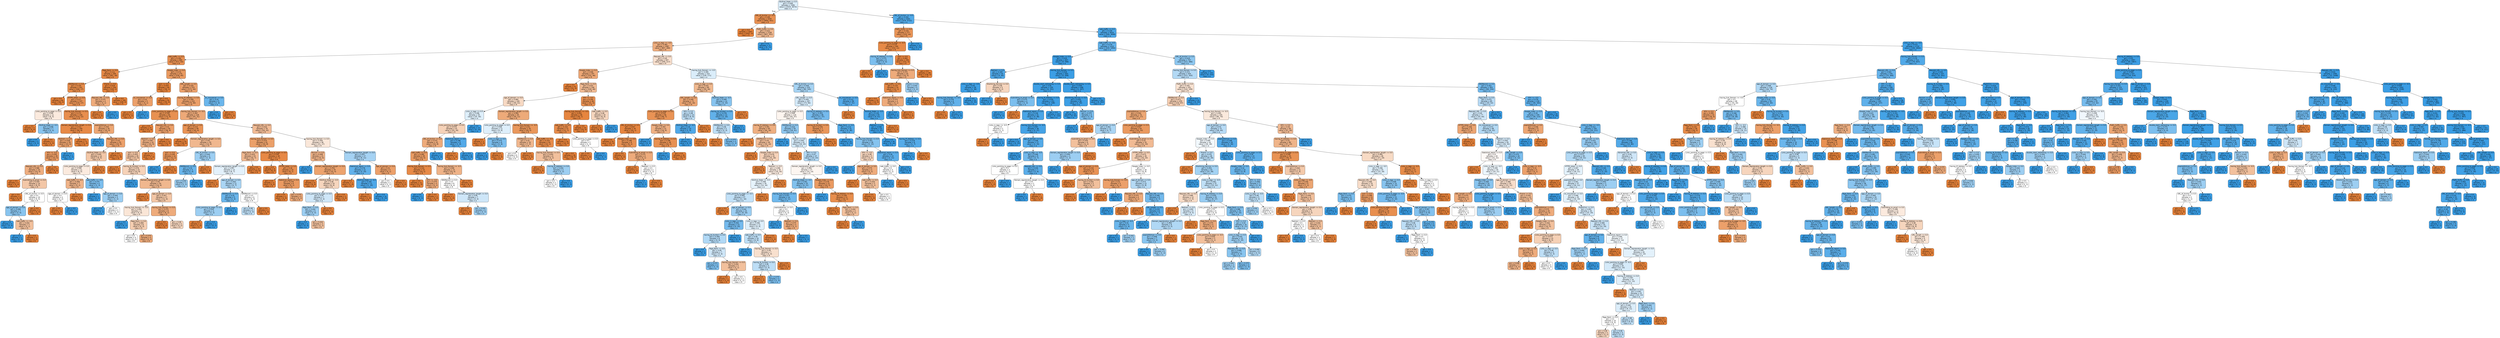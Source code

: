 digraph Tree {
node [shape=box, style="filled, rounded", color="black", fontname="helvetica"] ;
edge [fontname="helvetica"] ;
0 [label="SSLfinal_State <= 0.5\ngini = 0.495\nsamples = 7406\nvalue = [3333, 4073]\nclass = e", fillcolor="#dbedfa"] ;
1 [label="URL_of_Anchor <= -0.5\ngini = 0.195\nsamples = 3205\nvalue = [2854, 351]\nclass = R", fillcolor="#e89051"] ;
0 -> 1 [labeldistance=2.5, labelangle=45, headlabel="True"] ;
2 [label="gini = 0.0\nsamples = 2047\nvalue = [2047, 0]\nclass = R", fillcolor="#e58139"] ;
1 -> 2 ;
3 [label="Prefix_Suffix <= 0.0\ngini = 0.422\nsamples = 1158\nvalue = [807, 351]\nclass = R", fillcolor="#f0b88f"] ;
1 -> 3 ;
4 [label="Links_in_tags <= -0.5\ngini = 0.382\nsamples = 1087\nvalue = [807, 280]\nclass = R", fillcolor="#eead7e"] ;
3 -> 4 ;
5 [label="web_traffic <= 0.5\ngini = 0.194\nsamples = 580\nvalue = [517, 63]\nclass = R", fillcolor="#e89051"] ;
4 -> 5 ;
6 [label="Page_Rank <= 0.0\ngini = 0.111\nsamples = 305\nvalue = [287, 18]\nclass = R", fillcolor="#e78945"] ;
5 -> 6 ;
7 [label="DNSRecord <= 0.0\ngini = 0.155\nsamples = 201\nvalue = [184, 17]\nclass = R", fillcolor="#e78d4b"] ;
6 -> 7 ;
8 [label="gini = 0.0\nsamples = 64\nvalue = [64, 0]\nclass = R", fillcolor="#e58139"] ;
7 -> 8 ;
9 [label="HTTPS_token <= 0.0\ngini = 0.217\nsamples = 137\nvalue = [120, 17]\nclass = R", fillcolor="#e99355"] ;
7 -> 9 ;
10 [label="Links_pointing_to_page <= 0.5\ngini = 0.496\nsamples = 11\nvalue = [6, 5]\nclass = R", fillcolor="#fbeade"] ;
9 -> 10 ;
11 [label="gini = 0.0\nsamples = 4\nvalue = [4, 0]\nclass = R", fillcolor="#e58139"] ;
10 -> 11 ;
12 [label="SSLfinal_State <= -0.5\ngini = 0.408\nsamples = 7\nvalue = [2, 5]\nclass = e", fillcolor="#88c4ef"] ;
10 -> 12 ;
13 [label="gini = 0.0\nsamples = 5\nvalue = [0, 5]\nclass = e", fillcolor="#399de5"] ;
12 -> 13 ;
14 [label="gini = 0.0\nsamples = 2\nvalue = [2, 0]\nclass = R", fillcolor="#e58139"] ;
12 -> 14 ;
15 [label="having_Sub_Domain <= 0.5\ngini = 0.172\nsamples = 126\nvalue = [114, 12]\nclass = R", fillcolor="#e88e4e"] ;
9 -> 15 ;
16 [label="Domain_registeration_length <= 0.0\ngini = 0.113\nsamples = 100\nvalue = [94, 6]\nclass = R", fillcolor="#e78946"] ;
15 -> 16 ;
17 [label="Redirect <= 0.5\ngini = 0.328\nsamples = 29\nvalue = [23, 6]\nclass = R", fillcolor="#eca26d"] ;
16 -> 17 ;
18 [label="SFH <= -0.5\ngini = 0.293\nsamples = 28\nvalue = [23, 5]\nclass = R", fillcolor="#eb9c64"] ;
17 -> 18 ;
19 [label="Request_URL <= 0.0\ngini = 0.388\nsamples = 19\nvalue = [14, 5]\nclass = R", fillcolor="#eeae80"] ;
18 -> 19 ;
20 [label="gini = 0.0\nsamples = 5\nvalue = [5, 0]\nclass = R", fillcolor="#e58139"] ;
19 -> 20 ;
21 [label="Submitting_to_email <= 0.0\ngini = 0.459\nsamples = 14\nvalue = [9, 5]\nclass = R", fillcolor="#f3c7a7"] ;
19 -> 21 ;
22 [label="gini = 0.0\nsamples = 4\nvalue = [4, 0]\nclass = R", fillcolor="#e58139"] ;
21 -> 22 ;
23 [label="URL_of_Anchor <= 0.5\ngini = 0.5\nsamples = 10\nvalue = [5, 5]\nclass = R", fillcolor="#ffffff"] ;
21 -> 23 ;
24 [label="age_of_domain <= 0.0\ngini = 0.408\nsamples = 7\nvalue = [2, 5]\nclass = e", fillcolor="#88c4ef"] ;
23 -> 24 ;
25 [label="gini = 0.0\nsamples = 4\nvalue = [0, 4]\nclass = e", fillcolor="#399de5"] ;
24 -> 25 ;
26 [label="web_traffic <= -0.5\ngini = 0.444\nsamples = 3\nvalue = [2, 1]\nclass = R", fillcolor="#f2c09c"] ;
24 -> 26 ;
27 [label="gini = 0.0\nsamples = 1\nvalue = [0, 1]\nclass = e", fillcolor="#399de5"] ;
26 -> 27 ;
28 [label="gini = 0.0\nsamples = 2\nvalue = [2, 0]\nclass = R", fillcolor="#e58139"] ;
26 -> 28 ;
29 [label="gini = 0.0\nsamples = 3\nvalue = [3, 0]\nclass = R", fillcolor="#e58139"] ;
23 -> 29 ;
30 [label="gini = 0.0\nsamples = 9\nvalue = [9, 0]\nclass = R", fillcolor="#e58139"] ;
18 -> 30 ;
31 [label="gini = 0.0\nsamples = 1\nvalue = [0, 1]\nclass = e", fillcolor="#399de5"] ;
17 -> 31 ;
32 [label="gini = 0.0\nsamples = 71\nvalue = [71, 0]\nclass = R", fillcolor="#e58139"] ;
16 -> 32 ;
33 [label="popUpWidnow <= 0.0\ngini = 0.355\nsamples = 26\nvalue = [20, 6]\nclass = R", fillcolor="#eda774"] ;
15 -> 33 ;
34 [label="gini = 0.0\nsamples = 1\nvalue = [0, 1]\nclass = e", fillcolor="#399de5"] ;
33 -> 34 ;
35 [label="Request_URL <= 0.0\ngini = 0.32\nsamples = 25\nvalue = [20, 5]\nclass = R", fillcolor="#eca06a"] ;
33 -> 35 ;
36 [label="SSLfinal_State <= -0.5\ngini = 0.459\nsamples = 14\nvalue = [9, 5]\nclass = R", fillcolor="#f3c7a7"] ;
35 -> 36 ;
37 [label="Links_pointing_to_page <= 0.5\ngini = 0.496\nsamples = 11\nvalue = [6, 5]\nclass = R", fillcolor="#fbeade"] ;
36 -> 37 ;
38 [label="web_traffic <= -0.5\ngini = 0.408\nsamples = 7\nvalue = [5, 2]\nclass = R", fillcolor="#efb388"] ;
37 -> 38 ;
39 [label="age_of_domain <= 0.0\ngini = 0.5\nsamples = 4\nvalue = [2, 2]\nclass = R", fillcolor="#ffffff"] ;
38 -> 39 ;
40 [label="gini = 0.0\nsamples = 2\nvalue = [2, 0]\nclass = R", fillcolor="#e58139"] ;
39 -> 40 ;
41 [label="gini = 0.0\nsamples = 2\nvalue = [0, 2]\nclass = e", fillcolor="#399de5"] ;
39 -> 41 ;
42 [label="gini = 0.0\nsamples = 3\nvalue = [3, 0]\nclass = R", fillcolor="#e58139"] ;
38 -> 42 ;
43 [label="web_traffic <= -0.5\ngini = 0.375\nsamples = 4\nvalue = [1, 3]\nclass = e", fillcolor="#7bbeee"] ;
37 -> 43 ;
44 [label="gini = 0.0\nsamples = 1\nvalue = [0, 1]\nclass = e", fillcolor="#399de5"] ;
43 -> 44 ;
45 [label="age_of_domain <= 0.0\ngini = 0.444\nsamples = 3\nvalue = [1, 2]\nclass = e", fillcolor="#9ccef2"] ;
43 -> 45 ;
46 [label="gini = 0.0\nsamples = 1\nvalue = [0, 1]\nclass = e", fillcolor="#399de5"] ;
45 -> 46 ;
47 [label="gini = 0.5\nsamples = 2\nvalue = [1, 1]\nclass = R", fillcolor="#ffffff"] ;
45 -> 47 ;
48 [label="gini = 0.0\nsamples = 3\nvalue = [3, 0]\nclass = R", fillcolor="#e58139"] ;
36 -> 48 ;
49 [label="gini = 0.0\nsamples = 11\nvalue = [11, 0]\nclass = R", fillcolor="#e58139"] ;
35 -> 49 ;
50 [label="Iframe <= 0.0\ngini = 0.019\nsamples = 104\nvalue = [103, 1]\nclass = R", fillcolor="#e5823b"] ;
6 -> 50 ;
51 [label="Request_URL <= 0.0\ngini = 0.375\nsamples = 4\nvalue = [3, 1]\nclass = R", fillcolor="#eeab7b"] ;
50 -> 51 ;
52 [label="gini = 0.0\nsamples = 3\nvalue = [3, 0]\nclass = R", fillcolor="#e58139"] ;
51 -> 52 ;
53 [label="gini = 0.0\nsamples = 1\nvalue = [0, 1]\nclass = e", fillcolor="#399de5"] ;
51 -> 53 ;
54 [label="gini = 0.0\nsamples = 100\nvalue = [100, 0]\nclass = R", fillcolor="#e58139"] ;
50 -> 54 ;
55 [label="Google_Index <= 0.0\ngini = 0.274\nsamples = 275\nvalue = [230, 45]\nclass = R", fillcolor="#ea9a60"] ;
5 -> 55 ;
56 [label="port <= 0.0\ngini = 0.033\nsamples = 60\nvalue = [59, 1]\nclass = R", fillcolor="#e5833c"] ;
55 -> 56 ;
57 [label="on_mouseover <= 0.0\ngini = 0.32\nsamples = 5\nvalue = [4, 1]\nclass = R", fillcolor="#eca06a"] ;
56 -> 57 ;
58 [label="gini = 0.0\nsamples = 4\nvalue = [4, 0]\nclass = R", fillcolor="#e58139"] ;
57 -> 58 ;
59 [label="gini = 0.0\nsamples = 1\nvalue = [0, 1]\nclass = e", fillcolor="#399de5"] ;
57 -> 59 ;
60 [label="gini = 0.0\nsamples = 55\nvalue = [55, 0]\nclass = R", fillcolor="#e58139"] ;
56 -> 60 ;
61 [label="URL_Length <= 0.5\ngini = 0.326\nsamples = 215\nvalue = [171, 44]\nclass = R", fillcolor="#eca16c"] ;
55 -> 61 ;
62 [label="having_IP_Address <= 0.0\ngini = 0.308\nsamples = 210\nvalue = [170, 40]\nclass = R", fillcolor="#eb9f68"] ;
61 -> 62 ;
63 [label="Links_pointing_to_page <= 0.5\ngini = 0.195\nsamples = 82\nvalue = [73, 9]\nclass = R", fillcolor="#e89151"] ;
62 -> 63 ;
64 [label="gini = 0.0\nsamples = 37\nvalue = [37, 0]\nclass = R", fillcolor="#e58139"] ;
63 -> 64 ;
65 [label="Request_URL <= 0.0\ngini = 0.32\nsamples = 45\nvalue = [36, 9]\nclass = R", fillcolor="#eca06a"] ;
63 -> 65 ;
66 [label="Redirect <= 0.5\ngini = 0.397\nsamples = 33\nvalue = [24, 9]\nclass = R", fillcolor="#efb083"] ;
65 -> 66 ;
67 [label="port <= 0.0\ngini = 0.453\nsamples = 26\nvalue = [17, 9]\nclass = R", fillcolor="#f3c4a2"] ;
66 -> 67 ;
68 [label="gini = 0.0\nsamples = 3\nvalue = [3, 0]\nclass = R", fillcolor="#e58139"] ;
67 -> 68 ;
69 [label="having_At_Symbol <= 0.0\ngini = 0.476\nsamples = 23\nvalue = [14, 9]\nclass = R", fillcolor="#f6d2b8"] ;
67 -> 69 ;
70 [label="gini = 0.0\nsamples = 3\nvalue = [0, 3]\nclass = e", fillcolor="#399de5"] ;
69 -> 70 ;
71 [label="Domain_registeration_length <= 0.0\ngini = 0.42\nsamples = 20\nvalue = [14, 6]\nclass = R", fillcolor="#f0b78e"] ;
69 -> 71 ;
72 [label="gini = 0.0\nsamples = 3\nvalue = [3, 0]\nclass = R", fillcolor="#e58139"] ;
71 -> 72 ;
73 [label="age_of_domain <= 0.0\ngini = 0.457\nsamples = 17\nvalue = [11, 6]\nclass = R", fillcolor="#f3c6a5"] ;
71 -> 73 ;
74 [label="having_Sub_Domain <= -0.5\ngini = 0.494\nsamples = 9\nvalue = [5, 4]\nclass = R", fillcolor="#fae6d7"] ;
73 -> 74 ;
75 [label="gini = 0.0\nsamples = 1\nvalue = [0, 1]\nclass = e", fillcolor="#399de5"] ;
74 -> 75 ;
76 [label="Page_Rank <= 0.0\ngini = 0.469\nsamples = 8\nvalue = [5, 3]\nclass = R", fillcolor="#f5cdb0"] ;
74 -> 76 ;
77 [label="gini = 0.5\nsamples = 4\nvalue = [2, 2]\nclass = R", fillcolor="#ffffff"] ;
76 -> 77 ;
78 [label="gini = 0.375\nsamples = 4\nvalue = [3, 1]\nclass = R", fillcolor="#eeab7b"] ;
76 -> 78 ;
79 [label="having_Sub_Domain <= 0.5\ngini = 0.375\nsamples = 8\nvalue = [6, 2]\nclass = R", fillcolor="#eeab7b"] ;
73 -> 79 ;
80 [label="gini = 0.0\nsamples = 3\nvalue = [3, 0]\nclass = R", fillcolor="#e58139"] ;
79 -> 80 ;
81 [label="gini = 0.48\nsamples = 5\nvalue = [3, 2]\nclass = R", fillcolor="#f6d5bd"] ;
79 -> 81 ;
82 [label="gini = 0.0\nsamples = 7\nvalue = [7, 0]\nclass = R", fillcolor="#e58139"] ;
66 -> 82 ;
83 [label="gini = 0.0\nsamples = 12\nvalue = [12, 0]\nclass = R", fillcolor="#e58139"] ;
65 -> 83 ;
84 [label="having_Sub_Domain <= -0.5\ngini = 0.367\nsamples = 128\nvalue = [97, 31]\nclass = R", fillcolor="#eda978"] ;
62 -> 84 ;
85 [label="age_of_domain <= 0.0\ngini = 0.215\nsamples = 49\nvalue = [43, 6]\nclass = R", fillcolor="#e99355"] ;
84 -> 85 ;
86 [label="gini = 0.0\nsamples = 29\nvalue = [29, 0]\nclass = R", fillcolor="#e58139"] ;
85 -> 86 ;
87 [label="Domain_registeration_length <= 0.0\ngini = 0.42\nsamples = 20\nvalue = [14, 6]\nclass = R", fillcolor="#f0b78e"] ;
85 -> 87 ;
88 [label="port <= 0.0\ngini = 0.245\nsamples = 14\nvalue = [12, 2]\nclass = R", fillcolor="#e9965a"] ;
87 -> 88 ;
89 [label="gini = 0.0\nsamples = 2\nvalue = [0, 2]\nclass = e", fillcolor="#399de5"] ;
88 -> 89 ;
90 [label="gini = 0.0\nsamples = 12\nvalue = [12, 0]\nclass = R", fillcolor="#e58139"] ;
88 -> 90 ;
91 [label="URL_of_Anchor <= 0.5\ngini = 0.444\nsamples = 6\nvalue = [2, 4]\nclass = e", fillcolor="#9ccef2"] ;
87 -> 91 ;
92 [label="DNSRecord <= 0.0\ngini = 0.32\nsamples = 5\nvalue = [1, 4]\nclass = e", fillcolor="#6ab6ec"] ;
91 -> 92 ;
93 [label="gini = 0.444\nsamples = 3\nvalue = [1, 2]\nclass = e", fillcolor="#9ccef2"] ;
92 -> 93 ;
94 [label="gini = 0.0\nsamples = 2\nvalue = [0, 2]\nclass = e", fillcolor="#399de5"] ;
92 -> 94 ;
95 [label="gini = 0.0\nsamples = 1\nvalue = [1, 0]\nclass = R", fillcolor="#e58139"] ;
91 -> 95 ;
96 [label="Request_URL <= 0.0\ngini = 0.433\nsamples = 79\nvalue = [54, 25]\nclass = R", fillcolor="#f1bb95"] ;
84 -> 96 ;
97 [label="having_Sub_Domain <= 0.5\ngini = 0.314\nsamples = 41\nvalue = [33, 8]\nclass = R", fillcolor="#eba069"] ;
96 -> 97 ;
98 [label="Page_Rank <= 0.0\ngini = 0.423\nsamples = 23\nvalue = [16, 7]\nclass = R", fillcolor="#f0b890"] ;
97 -> 98 ;
99 [label="Domain_registeration_length <= 0.0\ngini = 0.497\nsamples = 13\nvalue = [6, 7]\nclass = e", fillcolor="#e3f1fb"] ;
98 -> 99 ;
100 [label="gini = 0.0\nsamples = 2\nvalue = [2, 0]\nclass = R", fillcolor="#e58139"] ;
99 -> 100 ;
101 [label="age_of_domain <= 0.0\ngini = 0.463\nsamples = 11\nvalue = [4, 7]\nclass = e", fillcolor="#aad5f4"] ;
99 -> 101 ;
102 [label="DNSRecord <= 0.0\ngini = 0.32\nsamples = 5\nvalue = [1, 4]\nclass = e", fillcolor="#6ab6ec"] ;
101 -> 102 ;
103 [label="Links_pointing_to_page <= 0.5\ngini = 0.444\nsamples = 3\nvalue = [1, 2]\nclass = e", fillcolor="#9ccef2"] ;
102 -> 103 ;
104 [label="gini = 0.0\nsamples = 1\nvalue = [1, 0]\nclass = R", fillcolor="#e58139"] ;
103 -> 104 ;
105 [label="gini = 0.0\nsamples = 2\nvalue = [0, 2]\nclass = e", fillcolor="#399de5"] ;
103 -> 105 ;
106 [label="gini = 0.0\nsamples = 2\nvalue = [0, 2]\nclass = e", fillcolor="#399de5"] ;
102 -> 106 ;
107 [label="DNSRecord <= 0.0\ngini = 0.5\nsamples = 6\nvalue = [3, 3]\nclass = R", fillcolor="#ffffff"] ;
101 -> 107 ;
108 [label="gini = 0.48\nsamples = 5\nvalue = [2, 3]\nclass = e", fillcolor="#bddef6"] ;
107 -> 108 ;
109 [label="gini = 0.0\nsamples = 1\nvalue = [1, 0]\nclass = R", fillcolor="#e58139"] ;
107 -> 109 ;
110 [label="gini = 0.0\nsamples = 10\nvalue = [10, 0]\nclass = R", fillcolor="#e58139"] ;
98 -> 110 ;
111 [label="Links_pointing_to_page <= 0.5\ngini = 0.105\nsamples = 18\nvalue = [17, 1]\nclass = R", fillcolor="#e78845"] ;
97 -> 111 ;
112 [label="gini = 0.0\nsamples = 8\nvalue = [8, 0]\nclass = R", fillcolor="#e58139"] ;
111 -> 112 ;
113 [label="HTTPS_token <= 0.0\ngini = 0.18\nsamples = 10\nvalue = [9, 1]\nclass = R", fillcolor="#e88f4f"] ;
111 -> 113 ;
114 [label="gini = 0.0\nsamples = 4\nvalue = [4, 0]\nclass = R", fillcolor="#e58139"] ;
113 -> 114 ;
115 [label="Statistical_report <= 0.0\ngini = 0.278\nsamples = 6\nvalue = [5, 1]\nclass = R", fillcolor="#ea9a61"] ;
113 -> 115 ;
116 [label="gini = 0.0\nsamples = 2\nvalue = [2, 0]\nclass = R", fillcolor="#e58139"] ;
115 -> 116 ;
117 [label="gini = 0.375\nsamples = 4\nvalue = [3, 1]\nclass = R", fillcolor="#eeab7b"] ;
115 -> 117 ;
118 [label="having_Sub_Domain <= 0.5\ngini = 0.494\nsamples = 38\nvalue = [21, 17]\nclass = R", fillcolor="#fae7d9"] ;
96 -> 118 ;
119 [label="Favicon <= 0.0\ngini = 0.408\nsamples = 21\nvalue = [15, 6]\nclass = R", fillcolor="#efb388"] ;
118 -> 119 ;
120 [label="gini = 0.0\nsamples = 2\nvalue = [0, 2]\nclass = e", fillcolor="#399de5"] ;
119 -> 120 ;
121 [label="Domain_registeration_length <= 0.0\ngini = 0.332\nsamples = 19\nvalue = [15, 4]\nclass = R", fillcolor="#eca36e"] ;
119 -> 121 ;
122 [label="gini = 0.0\nsamples = 9\nvalue = [9, 0]\nclass = R", fillcolor="#e58139"] ;
121 -> 122 ;
123 [label="SSLfinal_State <= -0.5\ngini = 0.48\nsamples = 10\nvalue = [6, 4]\nclass = R", fillcolor="#f6d5bd"] ;
121 -> 123 ;
124 [label="Links_pointing_to_page <= 0.5\ngini = 0.49\nsamples = 7\nvalue = [3, 4]\nclass = e", fillcolor="#cee6f8"] ;
123 -> 124 ;
125 [label="Page_Rank <= 0.0\ngini = 0.444\nsamples = 6\nvalue = [2, 4]\nclass = e", fillcolor="#9ccef2"] ;
124 -> 125 ;
126 [label="gini = 0.0\nsamples = 3\nvalue = [0, 3]\nclass = e", fillcolor="#399de5"] ;
125 -> 126 ;
127 [label="gini = 0.444\nsamples = 3\nvalue = [2, 1]\nclass = R", fillcolor="#f2c09c"] ;
125 -> 127 ;
128 [label="gini = 0.0\nsamples = 1\nvalue = [1, 0]\nclass = R", fillcolor="#e58139"] ;
124 -> 128 ;
129 [label="gini = 0.0\nsamples = 3\nvalue = [3, 0]\nclass = R", fillcolor="#e58139"] ;
123 -> 129 ;
130 [label="Domain_registeration_length <= 0.0\ngini = 0.457\nsamples = 17\nvalue = [6, 11]\nclass = e", fillcolor="#a5d2f3"] ;
118 -> 130 ;
131 [label="Statistical_report <= 0.0\ngini = 0.278\nsamples = 12\nvalue = [2, 10]\nclass = e", fillcolor="#61b1ea"] ;
130 -> 131 ;
132 [label="gini = 0.0\nsamples = 1\nvalue = [1, 0]\nclass = R", fillcolor="#e58139"] ;
131 -> 132 ;
133 [label="SSLfinal_State <= -0.5\ngini = 0.165\nsamples = 11\nvalue = [1, 10]\nclass = e", fillcolor="#4da7e8"] ;
131 -> 133 ;
134 [label="gini = 0.0\nsamples = 1\nvalue = [1, 0]\nclass = R", fillcolor="#e58139"] ;
133 -> 134 ;
135 [label="gini = 0.0\nsamples = 10\nvalue = [0, 10]\nclass = e", fillcolor="#399de5"] ;
133 -> 135 ;
136 [label="age_of_domain <= 0.0\ngini = 0.32\nsamples = 5\nvalue = [4, 1]\nclass = R", fillcolor="#eca06a"] ;
130 -> 136 ;
137 [label="gini = 0.5\nsamples = 2\nvalue = [1, 1]\nclass = R", fillcolor="#ffffff"] ;
136 -> 137 ;
138 [label="gini = 0.0\nsamples = 3\nvalue = [3, 0]\nclass = R", fillcolor="#e58139"] ;
136 -> 138 ;
139 [label="on_mouseover <= 0.0\ngini = 0.32\nsamples = 5\nvalue = [1, 4]\nclass = e", fillcolor="#6ab6ec"] ;
61 -> 139 ;
140 [label="gini = 0.0\nsamples = 4\nvalue = [0, 4]\nclass = e", fillcolor="#399de5"] ;
139 -> 140 ;
141 [label="gini = 0.0\nsamples = 1\nvalue = [1, 0]\nclass = R", fillcolor="#e58139"] ;
139 -> 141 ;
142 [label="Request_URL <= 0.0\ngini = 0.49\nsamples = 507\nvalue = [290, 217]\nclass = R", fillcolor="#f8dfcd"] ;
4 -> 142 ;
143 [label="Google_Index <= 0.0\ngini = 0.358\nsamples = 197\nvalue = [151, 46]\nclass = R", fillcolor="#eda775"] ;
142 -> 143 ;
144 [label="gini = 0.0\nsamples = 51\nvalue = [51, 0]\nclass = R", fillcolor="#e58139"] ;
143 -> 144 ;
145 [label="Page_Rank <= 0.0\ngini = 0.432\nsamples = 146\nvalue = [100, 46]\nclass = R", fillcolor="#f1bb94"] ;
143 -> 145 ;
146 [label="age_of_domain <= 0.0\ngini = 0.484\nsamples = 100\nvalue = [59, 41]\nclass = R", fillcolor="#f7d9c3"] ;
145 -> 146 ;
147 [label="Links_in_tags <= 0.5\ngini = 0.496\nsamples = 55\nvalue = [25, 30]\nclass = e", fillcolor="#deeffb"] ;
146 -> 147 ;
148 [label="Links_pointing_to_page <= 0.5\ngini = 0.476\nsamples = 41\nvalue = [25, 16]\nclass = R", fillcolor="#f6d2b8"] ;
147 -> 148 ;
149 [label="URL_of_Anchor <= 0.5\ngini = 0.375\nsamples = 32\nvalue = [24, 8]\nclass = R", fillcolor="#eeab7b"] ;
148 -> 149 ;
150 [label="web_traffic <= 0.5\ngini = 0.285\nsamples = 29\nvalue = [24, 5]\nclass = R", fillcolor="#ea9b62"] ;
149 -> 150 ;
151 [label="having_Sub_Domain <= 0.5\ngini = 0.124\nsamples = 15\nvalue = [14, 1]\nclass = R", fillcolor="#e78a47"] ;
150 -> 151 ;
152 [label="gini = 0.0\nsamples = 11\nvalue = [11, 0]\nclass = R", fillcolor="#e58139"] ;
151 -> 152 ;
153 [label="SFH <= -0.5\ngini = 0.375\nsamples = 4\nvalue = [3, 1]\nclass = R", fillcolor="#eeab7b"] ;
151 -> 153 ;
154 [label="gini = 0.0\nsamples = 1\nvalue = [0, 1]\nclass = e", fillcolor="#399de5"] ;
153 -> 154 ;
155 [label="gini = 0.0\nsamples = 3\nvalue = [3, 0]\nclass = R", fillcolor="#e58139"] ;
153 -> 155 ;
156 [label="having_Sub_Domain <= -0.5\ngini = 0.408\nsamples = 14\nvalue = [10, 4]\nclass = R", fillcolor="#efb388"] ;
150 -> 156 ;
157 [label="DNSRecord <= 0.0\ngini = 0.5\nsamples = 8\nvalue = [4, 4]\nclass = R", fillcolor="#ffffff"] ;
156 -> 157 ;
158 [label="gini = 0.0\nsamples = 1\nvalue = [1, 0]\nclass = R", fillcolor="#e58139"] ;
157 -> 158 ;
159 [label="Domain_registeration_length <= 0.0\ngini = 0.49\nsamples = 7\nvalue = [3, 4]\nclass = e", fillcolor="#cee6f8"] ;
157 -> 159 ;
160 [label="gini = 0.0\nsamples = 1\nvalue = [1, 0]\nclass = R", fillcolor="#e58139"] ;
159 -> 160 ;
161 [label="gini = 0.444\nsamples = 6\nvalue = [2, 4]\nclass = e", fillcolor="#9ccef2"] ;
159 -> 161 ;
162 [label="gini = 0.0\nsamples = 6\nvalue = [6, 0]\nclass = R", fillcolor="#e58139"] ;
156 -> 162 ;
163 [label="gini = 0.0\nsamples = 3\nvalue = [0, 3]\nclass = e", fillcolor="#399de5"] ;
149 -> 163 ;
164 [label="Statistical_report <= 0.0\ngini = 0.198\nsamples = 9\nvalue = [1, 8]\nclass = e", fillcolor="#52a9e8"] ;
148 -> 164 ;
165 [label="gini = 0.0\nsamples = 1\nvalue = [1, 0]\nclass = R", fillcolor="#e58139"] ;
164 -> 165 ;
166 [label="gini = 0.0\nsamples = 8\nvalue = [0, 8]\nclass = e", fillcolor="#399de5"] ;
164 -> 166 ;
167 [label="gini = 0.0\nsamples = 14\nvalue = [0, 14]\nclass = e", fillcolor="#399de5"] ;
147 -> 167 ;
168 [label="Domain_registeration_length <= 0.0\ngini = 0.369\nsamples = 45\nvalue = [34, 11]\nclass = R", fillcolor="#edaa79"] ;
146 -> 168 ;
169 [label="Links_pointing_to_page <= 0.5\ngini = 0.496\nsamples = 11\nvalue = [5, 6]\nclass = e", fillcolor="#deeffb"] ;
168 -> 169 ;
170 [label="gini = 0.0\nsamples = 3\nvalue = [3, 0]\nclass = R", fillcolor="#e58139"] ;
169 -> 170 ;
171 [label="Links_in_tags <= 0.5\ngini = 0.375\nsamples = 8\nvalue = [2, 6]\nclass = e", fillcolor="#7bbeee"] ;
169 -> 171 ;
172 [label="gini = 0.0\nsamples = 6\nvalue = [0, 6]\nclass = e", fillcolor="#399de5"] ;
171 -> 172 ;
173 [label="gini = 0.0\nsamples = 2\nvalue = [2, 0]\nclass = R", fillcolor="#e58139"] ;
171 -> 173 ;
174 [label="having_Sub_Domain <= -0.5\ngini = 0.251\nsamples = 34\nvalue = [29, 5]\nclass = R", fillcolor="#e9975b"] ;
168 -> 174 ;
175 [label="DNSRecord <= 0.0\ngini = 0.42\nsamples = 10\nvalue = [7, 3]\nclass = R", fillcolor="#f0b78e"] ;
174 -> 175 ;
176 [label="gini = 0.5\nsamples = 6\nvalue = [3, 3]\nclass = R", fillcolor="#ffffff"] ;
175 -> 176 ;
177 [label="gini = 0.0\nsamples = 4\nvalue = [4, 0]\nclass = R", fillcolor="#e58139"] ;
175 -> 177 ;
178 [label="web_traffic <= -0.5\ngini = 0.153\nsamples = 24\nvalue = [22, 2]\nclass = R", fillcolor="#e78c4b"] ;
174 -> 178 ;
179 [label="having_Sub_Domain <= 0.5\ngini = 0.444\nsamples = 6\nvalue = [4, 2]\nclass = R", fillcolor="#f2c09c"] ;
178 -> 179 ;
180 [label="gini = 0.0\nsamples = 3\nvalue = [3, 0]\nclass = R", fillcolor="#e58139"] ;
179 -> 180 ;
181 [label="having_IP_Address <= 0.0\ngini = 0.444\nsamples = 3\nvalue = [1, 2]\nclass = e", fillcolor="#9ccef2"] ;
179 -> 181 ;
182 [label="gini = 0.5\nsamples = 2\nvalue = [1, 1]\nclass = R", fillcolor="#ffffff"] ;
181 -> 182 ;
183 [label="gini = 0.0\nsamples = 1\nvalue = [0, 1]\nclass = e", fillcolor="#399de5"] ;
181 -> 183 ;
184 [label="gini = 0.0\nsamples = 18\nvalue = [18, 0]\nclass = R", fillcolor="#e58139"] ;
178 -> 184 ;
185 [label="SFH <= -0.5\ngini = 0.194\nsamples = 46\nvalue = [41, 5]\nclass = R", fillcolor="#e89051"] ;
145 -> 185 ;
186 [label="having_Sub_Domain <= -0.5\ngini = 0.054\nsamples = 36\nvalue = [35, 1]\nclass = R", fillcolor="#e6853f"] ;
185 -> 186 ;
187 [label="web_traffic <= 0.5\ngini = 0.153\nsamples = 12\nvalue = [11, 1]\nclass = R", fillcolor="#e78c4b"] ;
186 -> 187 ;
188 [label="gini = 0.0\nsamples = 10\nvalue = [10, 0]\nclass = R", fillcolor="#e58139"] ;
187 -> 188 ;
189 [label="Links_pointing_to_page <= 0.5\ngini = 0.5\nsamples = 2\nvalue = [1, 1]\nclass = R", fillcolor="#ffffff"] ;
187 -> 189 ;
190 [label="gini = 0.0\nsamples = 1\nvalue = [1, 0]\nclass = R", fillcolor="#e58139"] ;
189 -> 190 ;
191 [label="gini = 0.0\nsamples = 1\nvalue = [0, 1]\nclass = e", fillcolor="#399de5"] ;
189 -> 191 ;
192 [label="gini = 0.0\nsamples = 24\nvalue = [24, 0]\nclass = R", fillcolor="#e58139"] ;
186 -> 192 ;
193 [label="web_traffic <= 0.5\ngini = 0.48\nsamples = 10\nvalue = [6, 4]\nclass = R", fillcolor="#f6d5bd"] ;
185 -> 193 ;
194 [label="gini = 0.0\nsamples = 6\nvalue = [6, 0]\nclass = R", fillcolor="#e58139"] ;
193 -> 194 ;
195 [label="gini = 0.0\nsamples = 4\nvalue = [0, 4]\nclass = e", fillcolor="#399de5"] ;
193 -> 195 ;
196 [label="having_Sub_Domain <= -0.5\ngini = 0.495\nsamples = 310\nvalue = [139, 171]\nclass = e", fillcolor="#daedfa"] ;
142 -> 196 ;
197 [label="Links_in_tags <= 0.5\ngini = 0.425\nsamples = 85\nvalue = [59, 26]\nclass = R", fillcolor="#f0b990"] ;
196 -> 197 ;
198 [label="URL_Length <= 0.0\ngini = 0.349\nsamples = 71\nvalue = [55, 16]\nclass = R", fillcolor="#eda673"] ;
197 -> 198 ;
199 [label="Links_pointing_to_page <= 0.5\ngini = 0.219\nsamples = 56\nvalue = [49, 7]\nclass = R", fillcolor="#e99355"] ;
198 -> 199 ;
200 [label="URL_of_Anchor <= 0.5\ngini = 0.057\nsamples = 34\nvalue = [33, 1]\nclass = R", fillcolor="#e6853f"] ;
199 -> 200 ;
201 [label="gini = 0.0\nsamples = 25\nvalue = [25, 0]\nclass = R", fillcolor="#e58139"] ;
200 -> 201 ;
202 [label="Google_Index <= 0.0\ngini = 0.198\nsamples = 9\nvalue = [8, 1]\nclass = R", fillcolor="#e89152"] ;
200 -> 202 ;
203 [label="gini = 0.0\nsamples = 5\nvalue = [5, 0]\nclass = R", fillcolor="#e58139"] ;
202 -> 203 ;
204 [label="Submitting_to_email <= 0.0\ngini = 0.375\nsamples = 4\nvalue = [3, 1]\nclass = R", fillcolor="#eeab7b"] ;
202 -> 204 ;
205 [label="gini = 0.0\nsamples = 2\nvalue = [2, 0]\nclass = R", fillcolor="#e58139"] ;
204 -> 205 ;
206 [label="Redirect <= 0.5\ngini = 0.5\nsamples = 2\nvalue = [1, 1]\nclass = R", fillcolor="#ffffff"] ;
204 -> 206 ;
207 [label="gini = 0.0\nsamples = 1\nvalue = [0, 1]\nclass = e", fillcolor="#399de5"] ;
206 -> 207 ;
208 [label="gini = 0.0\nsamples = 1\nvalue = [1, 0]\nclass = R", fillcolor="#e58139"] ;
206 -> 208 ;
209 [label="Google_Index <= 0.0\ngini = 0.397\nsamples = 22\nvalue = [16, 6]\nclass = R", fillcolor="#efb083"] ;
199 -> 209 ;
210 [label="gini = 0.0\nsamples = 4\nvalue = [0, 4]\nclass = e", fillcolor="#399de5"] ;
209 -> 210 ;
211 [label="having_IP_Address <= 0.0\ngini = 0.198\nsamples = 18\nvalue = [16, 2]\nclass = R", fillcolor="#e89152"] ;
209 -> 211 ;
212 [label="gini = 0.0\nsamples = 2\nvalue = [0, 2]\nclass = e", fillcolor="#399de5"] ;
211 -> 212 ;
213 [label="gini = 0.0\nsamples = 16\nvalue = [16, 0]\nclass = R", fillcolor="#e58139"] ;
211 -> 213 ;
214 [label="SFH <= 0.5\ngini = 0.48\nsamples = 15\nvalue = [6, 9]\nclass = e", fillcolor="#bddef6"] ;
198 -> 214 ;
215 [label="SSLfinal_State <= -0.5\ngini = 0.18\nsamples = 10\nvalue = [1, 9]\nclass = e", fillcolor="#4fa8e8"] ;
214 -> 215 ;
216 [label="gini = 0.0\nsamples = 9\nvalue = [0, 9]\nclass = e", fillcolor="#399de5"] ;
215 -> 216 ;
217 [label="gini = 0.0\nsamples = 1\nvalue = [1, 0]\nclass = R", fillcolor="#e58139"] ;
215 -> 217 ;
218 [label="gini = 0.0\nsamples = 5\nvalue = [5, 0]\nclass = R", fillcolor="#e58139"] ;
214 -> 218 ;
219 [label="SSLfinal_State <= -0.5\ngini = 0.408\nsamples = 14\nvalue = [4, 10]\nclass = e", fillcolor="#88c4ef"] ;
197 -> 219 ;
220 [label="having_At_Symbol <= 0.0\ngini = 0.278\nsamples = 12\nvalue = [2, 10]\nclass = e", fillcolor="#61b1ea"] ;
219 -> 220 ;
221 [label="DNSRecord <= 0.0\ngini = 0.48\nsamples = 5\nvalue = [2, 3]\nclass = e", fillcolor="#bddef6"] ;
220 -> 221 ;
222 [label="gini = 0.0\nsamples = 1\nvalue = [1, 0]\nclass = R", fillcolor="#e58139"] ;
221 -> 222 ;
223 [label="gini = 0.375\nsamples = 4\nvalue = [1, 3]\nclass = e", fillcolor="#7bbeee"] ;
221 -> 223 ;
224 [label="gini = 0.0\nsamples = 7\nvalue = [0, 7]\nclass = e", fillcolor="#399de5"] ;
220 -> 224 ;
225 [label="gini = 0.0\nsamples = 2\nvalue = [2, 0]\nclass = R", fillcolor="#e58139"] ;
219 -> 225 ;
226 [label="URL_of_Anchor <= 0.5\ngini = 0.458\nsamples = 225\nvalue = [80, 145]\nclass = e", fillcolor="#a6d3f3"] ;
196 -> 226 ;
227 [label="URL_Length <= 0.0\ngini = 0.492\nsamples = 167\nvalue = [73, 94]\nclass = e", fillcolor="#d3e9f9"] ;
226 -> 227 ;
228 [label="Links_pointing_to_page <= 0.5\ngini = 0.499\nsamples = 119\nvalue = [62, 57]\nclass = R", fillcolor="#fdf5ef"] ;
227 -> 228 ;
229 [label="having_IP_Address <= 0.0\ngini = 0.391\nsamples = 60\nvalue = [44, 16]\nclass = R", fillcolor="#eeaf81"] ;
228 -> 229 ;
230 [label="gini = 0.0\nsamples = 11\nvalue = [11, 0]\nclass = R", fillcolor="#e58139"] ;
229 -> 230 ;
231 [label="DNSRecord <= 0.0\ngini = 0.44\nsamples = 49\nvalue = [33, 16]\nclass = R", fillcolor="#f2be99"] ;
229 -> 231 ;
232 [label="gini = 0.0\nsamples = 8\nvalue = [8, 0]\nclass = R", fillcolor="#e58139"] ;
231 -> 232 ;
233 [label="Google_Index <= 0.0\ngini = 0.476\nsamples = 41\nvalue = [25, 16]\nclass = R", fillcolor="#f6d2b8"] ;
231 -> 233 ;
234 [label="gini = 0.0\nsamples = 6\nvalue = [6, 0]\nclass = R", fillcolor="#e58139"] ;
233 -> 234 ;
235 [label="Redirect <= 0.5\ngini = 0.496\nsamples = 35\nvalue = [19, 16]\nclass = R", fillcolor="#fbebe0"] ;
233 -> 235 ;
236 [label="SSLfinal_State <= -0.5\ngini = 0.498\nsamples = 30\nvalue = [14, 16]\nclass = e", fillcolor="#e6f3fc"] ;
235 -> 236 ;
237 [label="Links_pointing_to_page <= -0.5\ngini = 0.483\nsamples = 27\nvalue = [11, 16]\nclass = e", fillcolor="#c1e0f7"] ;
236 -> 237 ;
238 [label="gini = 0.0\nsamples = 3\nvalue = [3, 0]\nclass = R", fillcolor="#e58139"] ;
237 -> 238 ;
239 [label="age_of_domain <= 0.0\ngini = 0.444\nsamples = 24\nvalue = [8, 16]\nclass = e", fillcolor="#9ccef2"] ;
237 -> 239 ;
240 [label="Links_in_tags <= 0.5\ngini = 0.355\nsamples = 13\nvalue = [3, 10]\nclass = e", fillcolor="#74baed"] ;
239 -> 240 ;
241 [label="having_At_Symbol <= 0.0\ngini = 0.469\nsamples = 8\nvalue = [3, 5]\nclass = e", fillcolor="#b0d8f5"] ;
240 -> 241 ;
242 [label="gini = 0.0\nsamples = 1\nvalue = [0, 1]\nclass = e", fillcolor="#399de5"] ;
241 -> 242 ;
243 [label="Page_Rank <= 0.0\ngini = 0.49\nsamples = 7\nvalue = [3, 4]\nclass = e", fillcolor="#cee6f8"] ;
241 -> 243 ;
244 [label="gini = 0.375\nsamples = 4\nvalue = [1, 3]\nclass = e", fillcolor="#7bbeee"] ;
243 -> 244 ;
245 [label="having_Sub_Domain <= 0.5\ngini = 0.444\nsamples = 3\nvalue = [2, 1]\nclass = R", fillcolor="#f2c09c"] ;
243 -> 245 ;
246 [label="gini = 0.0\nsamples = 1\nvalue = [1, 0]\nclass = R", fillcolor="#e58139"] ;
245 -> 246 ;
247 [label="gini = 0.5\nsamples = 2\nvalue = [1, 1]\nclass = R", fillcolor="#ffffff"] ;
245 -> 247 ;
248 [label="gini = 0.0\nsamples = 5\nvalue = [0, 5]\nclass = e", fillcolor="#399de5"] ;
240 -> 248 ;
249 [label="Links_in_tags <= 0.5\ngini = 0.496\nsamples = 11\nvalue = [5, 6]\nclass = e", fillcolor="#deeffb"] ;
239 -> 249 ;
250 [label="web_traffic <= 0.5\ngini = 0.48\nsamples = 10\nvalue = [4, 6]\nclass = e", fillcolor="#bddef6"] ;
249 -> 250 ;
251 [label="gini = 0.0\nsamples = 3\nvalue = [0, 3]\nclass = e", fillcolor="#399de5"] ;
250 -> 251 ;
252 [label="having_Sub_Domain <= 0.5\ngini = 0.49\nsamples = 7\nvalue = [4, 3]\nclass = R", fillcolor="#f8e0ce"] ;
250 -> 252 ;
253 [label="having_At_Symbol <= 0.0\ngini = 0.48\nsamples = 5\nvalue = [2, 3]\nclass = e", fillcolor="#bddef6"] ;
252 -> 253 ;
254 [label="gini = 0.0\nsamples = 1\nvalue = [1, 0]\nclass = R", fillcolor="#e58139"] ;
253 -> 254 ;
255 [label="gini = 0.375\nsamples = 4\nvalue = [1, 3]\nclass = e", fillcolor="#7bbeee"] ;
253 -> 255 ;
256 [label="gini = 0.0\nsamples = 2\nvalue = [2, 0]\nclass = R", fillcolor="#e58139"] ;
252 -> 256 ;
257 [label="gini = 0.0\nsamples = 1\nvalue = [1, 0]\nclass = R", fillcolor="#e58139"] ;
249 -> 257 ;
258 [label="gini = 0.0\nsamples = 3\nvalue = [3, 0]\nclass = R", fillcolor="#e58139"] ;
236 -> 258 ;
259 [label="gini = 0.0\nsamples = 5\nvalue = [5, 0]\nclass = R", fillcolor="#e58139"] ;
235 -> 259 ;
260 [label="DNSRecord <= 0.0\ngini = 0.424\nsamples = 59\nvalue = [18, 41]\nclass = e", fillcolor="#90c8f0"] ;
228 -> 260 ;
261 [label="gini = 0.0\nsamples = 18\nvalue = [0, 18]\nclass = e", fillcolor="#399de5"] ;
260 -> 261 ;
262 [label="Favicon <= 0.0\ngini = 0.493\nsamples = 41\nvalue = [18, 23]\nclass = e", fillcolor="#d4eaf9"] ;
260 -> 262 ;
263 [label="gini = 0.0\nsamples = 4\nvalue = [4, 0]\nclass = R", fillcolor="#e58139"] ;
262 -> 263 ;
264 [label="SFH <= 0.0\ngini = 0.47\nsamples = 37\nvalue = [14, 23]\nclass = e", fillcolor="#b2d9f5"] ;
262 -> 264 ;
265 [label="Domain_registeration_length <= 0.0\ngini = 0.499\nsamples = 27\nvalue = [14, 13]\nclass = R", fillcolor="#fdf6f1"] ;
264 -> 265 ;
266 [label="SSLfinal_State <= -0.5\ngini = 0.391\nsamples = 15\nvalue = [4, 11]\nclass = e", fillcolor="#81c1ee"] ;
265 -> 266 ;
267 [label="having_Sub_Domain <= 0.5\ngini = 0.337\nsamples = 14\nvalue = [3, 11]\nclass = e", fillcolor="#6fb8ec"] ;
266 -> 267 ;
268 [label="popUpWidnow <= 0.0\ngini = 0.5\nsamples = 6\nvalue = [3, 3]\nclass = R", fillcolor="#ffffff"] ;
267 -> 268 ;
269 [label="gini = 0.0\nsamples = 2\nvalue = [0, 2]\nclass = e", fillcolor="#399de5"] ;
268 -> 269 ;
270 [label="Redirect <= 0.5\ngini = 0.375\nsamples = 4\nvalue = [3, 1]\nclass = R", fillcolor="#eeab7b"] ;
268 -> 270 ;
271 [label="gini = 0.0\nsamples = 3\nvalue = [3, 0]\nclass = R", fillcolor="#e58139"] ;
270 -> 271 ;
272 [label="gini = 0.0\nsamples = 1\nvalue = [0, 1]\nclass = e", fillcolor="#399de5"] ;
270 -> 272 ;
273 [label="gini = 0.0\nsamples = 8\nvalue = [0, 8]\nclass = e", fillcolor="#399de5"] ;
267 -> 273 ;
274 [label="gini = 0.0\nsamples = 1\nvalue = [1, 0]\nclass = R", fillcolor="#e58139"] ;
266 -> 274 ;
275 [label="Google_Index <= 0.0\ngini = 0.278\nsamples = 12\nvalue = [10, 2]\nclass = R", fillcolor="#ea9a61"] ;
265 -> 275 ;
276 [label="gini = 0.0\nsamples = 1\nvalue = [0, 1]\nclass = e", fillcolor="#399de5"] ;
275 -> 276 ;
277 [label="having_IP_Address <= 0.0\ngini = 0.165\nsamples = 11\nvalue = [10, 1]\nclass = R", fillcolor="#e88e4d"] ;
275 -> 277 ;
278 [label="gini = 0.0\nsamples = 8\nvalue = [8, 0]\nclass = R", fillcolor="#e58139"] ;
277 -> 278 ;
279 [label="Page_Rank <= 0.0\ngini = 0.444\nsamples = 3\nvalue = [2, 1]\nclass = R", fillcolor="#f2c09c"] ;
277 -> 279 ;
280 [label="gini = 0.0\nsamples = 2\nvalue = [2, 0]\nclass = R", fillcolor="#e58139"] ;
279 -> 280 ;
281 [label="gini = 0.0\nsamples = 1\nvalue = [0, 1]\nclass = e", fillcolor="#399de5"] ;
279 -> 281 ;
282 [label="gini = 0.0\nsamples = 10\nvalue = [0, 10]\nclass = e", fillcolor="#399de5"] ;
264 -> 282 ;
283 [label="having_IP_Address <= 0.0\ngini = 0.353\nsamples = 48\nvalue = [11, 37]\nclass = e", fillcolor="#74baed"] ;
227 -> 283 ;
284 [label="having_At_Symbol <= 0.0\ngini = 0.245\nsamples = 7\nvalue = [6, 1]\nclass = R", fillcolor="#e9965a"] ;
283 -> 284 ;
285 [label="gini = 0.0\nsamples = 1\nvalue = [0, 1]\nclass = e", fillcolor="#399de5"] ;
284 -> 285 ;
286 [label="gini = 0.0\nsamples = 6\nvalue = [6, 0]\nclass = R", fillcolor="#e58139"] ;
284 -> 286 ;
287 [label="Page_Rank <= 0.0\ngini = 0.214\nsamples = 41\nvalue = [5, 36]\nclass = e", fillcolor="#54abe9"] ;
283 -> 287 ;
288 [label="gini = 0.0\nsamples = 23\nvalue = [0, 23]\nclass = e", fillcolor="#399de5"] ;
287 -> 288 ;
289 [label="having_Sub_Domain <= 0.5\ngini = 0.401\nsamples = 18\nvalue = [5, 13]\nclass = e", fillcolor="#85c3ef"] ;
287 -> 289 ;
290 [label="SFH <= -0.5\ngini = 0.48\nsamples = 5\nvalue = [3, 2]\nclass = R", fillcolor="#f6d5bd"] ;
289 -> 290 ;
291 [label="gini = 0.0\nsamples = 1\nvalue = [0, 1]\nclass = e", fillcolor="#399de5"] ;
290 -> 291 ;
292 [label="age_of_domain <= 0.0\ngini = 0.375\nsamples = 4\nvalue = [3, 1]\nclass = R", fillcolor="#eeab7b"] ;
290 -> 292 ;
293 [label="gini = 0.0\nsamples = 1\nvalue = [1, 0]\nclass = R", fillcolor="#e58139"] ;
292 -> 293 ;
294 [label="web_traffic <= 0.5\ngini = 0.444\nsamples = 3\nvalue = [2, 1]\nclass = R", fillcolor="#f2c09c"] ;
292 -> 294 ;
295 [label="gini = 0.0\nsamples = 1\nvalue = [1, 0]\nclass = R", fillcolor="#e58139"] ;
294 -> 295 ;
296 [label="gini = 0.5\nsamples = 2\nvalue = [1, 1]\nclass = R", fillcolor="#ffffff"] ;
294 -> 296 ;
297 [label="Statistical_report <= 0.0\ngini = 0.26\nsamples = 13\nvalue = [2, 11]\nclass = e", fillcolor="#5dafea"] ;
289 -> 297 ;
298 [label="web_traffic <= 0.0\ngini = 0.5\nsamples = 4\nvalue = [2, 2]\nclass = R", fillcolor="#ffffff"] ;
297 -> 298 ;
299 [label="gini = 0.0\nsamples = 2\nvalue = [0, 2]\nclass = e", fillcolor="#399de5"] ;
298 -> 299 ;
300 [label="gini = 0.0\nsamples = 2\nvalue = [2, 0]\nclass = R", fillcolor="#e58139"] ;
298 -> 300 ;
301 [label="gini = 0.0\nsamples = 9\nvalue = [0, 9]\nclass = e", fillcolor="#399de5"] ;
297 -> 301 ;
302 [label="on_mouseover <= 0.0\ngini = 0.212\nsamples = 58\nvalue = [7, 51]\nclass = e", fillcolor="#54aae9"] ;
226 -> 302 ;
303 [label="gini = 0.0\nsamples = 3\nvalue = [3, 0]\nclass = R", fillcolor="#e58139"] ;
302 -> 303 ;
304 [label="SSLfinal_State <= -0.5\ngini = 0.135\nsamples = 55\nvalue = [4, 51]\nclass = e", fillcolor="#49a5e7"] ;
302 -> 304 ;
305 [label="Redirect <= 0.5\ngini = 0.038\nsamples = 52\nvalue = [1, 51]\nclass = e", fillcolor="#3d9fe6"] ;
304 -> 305 ;
306 [label="gini = 0.0\nsamples = 44\nvalue = [0, 44]\nclass = e", fillcolor="#399de5"] ;
305 -> 306 ;
307 [label="having_IP_Address <= 0.0\ngini = 0.219\nsamples = 8\nvalue = [1, 7]\nclass = e", fillcolor="#55abe9"] ;
305 -> 307 ;
308 [label="gini = 0.0\nsamples = 7\nvalue = [0, 7]\nclass = e", fillcolor="#399de5"] ;
307 -> 308 ;
309 [label="gini = 0.0\nsamples = 1\nvalue = [1, 0]\nclass = R", fillcolor="#e58139"] ;
307 -> 309 ;
310 [label="gini = 0.0\nsamples = 3\nvalue = [3, 0]\nclass = R", fillcolor="#e58139"] ;
304 -> 310 ;
311 [label="gini = 0.0\nsamples = 71\nvalue = [0, 71]\nclass = e", fillcolor="#399de5"] ;
3 -> 311 ;
312 [label="URL_of_Anchor <= -0.5\ngini = 0.202\nsamples = 4201\nvalue = [479, 3722]\nclass = e", fillcolor="#52aae8"] ;
0 -> 312 [labeldistance=2.5, labelangle=-45, headlabel="False"] ;
313 [label="Prefix_Suffix <= 0.0\ngini = 0.234\nsamples = 177\nvalue = [153, 24]\nclass = R", fillcolor="#e99558"] ;
312 -> 313 ;
314 [label="Links_pointing_to_page <= -0.5\ngini = 0.125\nsamples = 164\nvalue = [153, 11]\nclass = R", fillcolor="#e78a47"] ;
313 -> 314 ;
315 [label="having_IP_Address <= 0.0\ngini = 0.375\nsamples = 8\nvalue = [2, 6]\nclass = e", fillcolor="#7bbeee"] ;
314 -> 315 ;
316 [label="gini = 0.0\nsamples = 2\nvalue = [2, 0]\nclass = R", fillcolor="#e58139"] ;
315 -> 316 ;
317 [label="gini = 0.0\nsamples = 6\nvalue = [0, 6]\nclass = e", fillcolor="#399de5"] ;
315 -> 317 ;
318 [label="port <= 0.0\ngini = 0.062\nsamples = 156\nvalue = [151, 5]\nclass = R", fillcolor="#e68540"] ;
314 -> 318 ;
319 [label="having_Sub_Domain <= 0.5\ngini = 0.375\nsamples = 20\nvalue = [15, 5]\nclass = R", fillcolor="#eeab7b"] ;
318 -> 319 ;
320 [label="web_traffic <= 0.5\ngini = 0.133\nsamples = 14\nvalue = [13, 1]\nclass = R", fillcolor="#e78b48"] ;
319 -> 320 ;
321 [label="gini = 0.0\nsamples = 10\nvalue = [10, 0]\nclass = R", fillcolor="#e58139"] ;
320 -> 321 ;
322 [label="Statistical_report <= 0.0\ngini = 0.375\nsamples = 4\nvalue = [3, 1]\nclass = R", fillcolor="#eeab7b"] ;
320 -> 322 ;
323 [label="gini = 0.0\nsamples = 1\nvalue = [0, 1]\nclass = e", fillcolor="#399de5"] ;
322 -> 323 ;
324 [label="gini = 0.0\nsamples = 3\nvalue = [3, 0]\nclass = R", fillcolor="#e58139"] ;
322 -> 324 ;
325 [label="Iframe <= 0.0\ngini = 0.444\nsamples = 6\nvalue = [2, 4]\nclass = e", fillcolor="#9ccef2"] ;
319 -> 325 ;
326 [label="gini = 0.0\nsamples = 4\nvalue = [0, 4]\nclass = e", fillcolor="#399de5"] ;
325 -> 326 ;
327 [label="gini = 0.0\nsamples = 2\nvalue = [2, 0]\nclass = R", fillcolor="#e58139"] ;
325 -> 327 ;
328 [label="gini = 0.0\nsamples = 136\nvalue = [136, 0]\nclass = R", fillcolor="#e58139"] ;
318 -> 328 ;
329 [label="gini = 0.0\nsamples = 13\nvalue = [0, 13]\nclass = e", fillcolor="#399de5"] ;
313 -> 329 ;
330 [label="web_traffic <= 0.5\ngini = 0.149\nsamples = 4024\nvalue = [326, 3698]\nclass = e", fillcolor="#4aa6e7"] ;
312 -> 330 ;
331 [label="web_traffic <= -0.5\ngini = 0.279\nsamples = 1314\nvalue = [220, 1094]\nclass = e", fillcolor="#61b1ea"] ;
330 -> 331 ;
332 [label="Google_Index <= 0.0\ngini = 0.029\nsamples = 607\nvalue = [9, 598]\nclass = e", fillcolor="#3c9ee5"] ;
331 -> 332 ;
333 [label="Redirect <= 0.5\ngini = 0.165\nsamples = 44\nvalue = [4, 40]\nclass = e", fillcolor="#4da7e8"] ;
332 -> 333 ;
334 [label="Links_in_tags <= -0.5\ngini = 0.05\nsamples = 39\nvalue = [1, 38]\nclass = e", fillcolor="#3ea0e6"] ;
333 -> 334 ;
335 [label="having_Sub_Domain <= -0.5\ngini = 0.278\nsamples = 6\nvalue = [1, 5]\nclass = e", fillcolor="#61b1ea"] ;
334 -> 335 ;
336 [label="gini = 0.0\nsamples = 1\nvalue = [1, 0]\nclass = R", fillcolor="#e58139"] ;
335 -> 336 ;
337 [label="gini = 0.0\nsamples = 5\nvalue = [0, 5]\nclass = e", fillcolor="#399de5"] ;
335 -> 337 ;
338 [label="gini = 0.0\nsamples = 33\nvalue = [0, 33]\nclass = e", fillcolor="#399de5"] ;
334 -> 338 ;
339 [label="Shortining_Service <= 0.0\ngini = 0.48\nsamples = 5\nvalue = [3, 2]\nclass = R", fillcolor="#f6d5bd"] ;
333 -> 339 ;
340 [label="gini = 0.0\nsamples = 2\nvalue = [0, 2]\nclass = e", fillcolor="#399de5"] ;
339 -> 340 ;
341 [label="gini = 0.0\nsamples = 3\nvalue = [3, 0]\nclass = R", fillcolor="#e58139"] ;
339 -> 341 ;
342 [label="having_Sub_Domain <= 0.5\ngini = 0.018\nsamples = 563\nvalue = [5, 558]\nclass = e", fillcolor="#3b9ee5"] ;
332 -> 342 ;
343 [label="double_slash_redirecting <= 0.0\ngini = 0.05\nsamples = 155\nvalue = [4, 151]\nclass = e", fillcolor="#3ea0e6"] ;
342 -> 343 ;
344 [label="Submitting_to_email <= 0.0\ngini = 0.375\nsamples = 4\nvalue = [1, 3]\nclass = e", fillcolor="#7bbeee"] ;
343 -> 344 ;
345 [label="gini = 0.0\nsamples = 3\nvalue = [0, 3]\nclass = e", fillcolor="#399de5"] ;
344 -> 345 ;
346 [label="gini = 0.0\nsamples = 1\nvalue = [1, 0]\nclass = R", fillcolor="#e58139"] ;
344 -> 346 ;
347 [label="having_IP_Address <= 0.0\ngini = 0.039\nsamples = 151\nvalue = [3, 148]\nclass = e", fillcolor="#3d9fe6"] ;
343 -> 347 ;
348 [label="Statistical_report <= 0.0\ngini = 0.136\nsamples = 41\nvalue = [3, 38]\nclass = e", fillcolor="#49a5e7"] ;
347 -> 348 ;
349 [label="Links_in_tags <= -0.5\ngini = 0.5\nsamples = 2\nvalue = [1, 1]\nclass = R", fillcolor="#ffffff"] ;
348 -> 349 ;
350 [label="gini = 0.0\nsamples = 1\nvalue = [1, 0]\nclass = R", fillcolor="#e58139"] ;
349 -> 350 ;
351 [label="gini = 0.0\nsamples = 1\nvalue = [0, 1]\nclass = e", fillcolor="#399de5"] ;
349 -> 351 ;
352 [label="having_Sub_Domain <= -0.5\ngini = 0.097\nsamples = 39\nvalue = [2, 37]\nclass = e", fillcolor="#44a2e6"] ;
348 -> 352 ;
353 [label="gini = 0.0\nsamples = 22\nvalue = [0, 22]\nclass = e", fillcolor="#399de5"] ;
352 -> 353 ;
354 [label="age_of_domain <= 0.0\ngini = 0.208\nsamples = 17\nvalue = [2, 15]\nclass = e", fillcolor="#53aae8"] ;
352 -> 354 ;
355 [label="gini = 0.0\nsamples = 8\nvalue = [0, 8]\nclass = e", fillcolor="#399de5"] ;
354 -> 355 ;
356 [label="Links_in_tags <= -0.5\ngini = 0.346\nsamples = 9\nvalue = [2, 7]\nclass = e", fillcolor="#72b9ec"] ;
354 -> 356 ;
357 [label="Links_pointing_to_page <= 0.5\ngini = 0.5\nsamples = 2\nvalue = [1, 1]\nclass = R", fillcolor="#ffffff"] ;
356 -> 357 ;
358 [label="gini = 0.0\nsamples = 1\nvalue = [1, 0]\nclass = R", fillcolor="#e58139"] ;
357 -> 358 ;
359 [label="gini = 0.0\nsamples = 1\nvalue = [0, 1]\nclass = e", fillcolor="#399de5"] ;
357 -> 359 ;
360 [label="Request_URL <= 0.0\ngini = 0.245\nsamples = 7\nvalue = [1, 6]\nclass = e", fillcolor="#5aade9"] ;
356 -> 360 ;
361 [label="Domain_registeration_length <= 0.0\ngini = 0.5\nsamples = 2\nvalue = [1, 1]\nclass = R", fillcolor="#ffffff"] ;
360 -> 361 ;
362 [label="gini = 0.0\nsamples = 1\nvalue = [0, 1]\nclass = e", fillcolor="#399de5"] ;
361 -> 362 ;
363 [label="gini = 0.0\nsamples = 1\nvalue = [1, 0]\nclass = R", fillcolor="#e58139"] ;
361 -> 363 ;
364 [label="gini = 0.0\nsamples = 5\nvalue = [0, 5]\nclass = e", fillcolor="#399de5"] ;
360 -> 364 ;
365 [label="gini = 0.0\nsamples = 110\nvalue = [0, 110]\nclass = e", fillcolor="#399de5"] ;
347 -> 365 ;
366 [label="double_slash_redirecting <= 0.0\ngini = 0.005\nsamples = 408\nvalue = [1, 407]\nclass = e", fillcolor="#399de5"] ;
342 -> 366 ;
367 [label="Shortining_Service <= 0.0\ngini = 0.035\nsamples = 56\nvalue = [1, 55]\nclass = e", fillcolor="#3d9fe5"] ;
366 -> 367 ;
368 [label="gini = 0.0\nsamples = 52\nvalue = [0, 52]\nclass = e", fillcolor="#399de5"] ;
367 -> 368 ;
369 [label="Favicon <= 0.0\ngini = 0.375\nsamples = 4\nvalue = [1, 3]\nclass = e", fillcolor="#7bbeee"] ;
367 -> 369 ;
370 [label="gini = 0.0\nsamples = 3\nvalue = [0, 3]\nclass = e", fillcolor="#399de5"] ;
369 -> 370 ;
371 [label="gini = 0.0\nsamples = 1\nvalue = [1, 0]\nclass = R", fillcolor="#e58139"] ;
369 -> 371 ;
372 [label="gini = 0.0\nsamples = 352\nvalue = [0, 352]\nclass = e", fillcolor="#399de5"] ;
366 -> 372 ;
373 [label="URL_of_Anchor <= 0.5\ngini = 0.419\nsamples = 707\nvalue = [211, 496]\nclass = e", fillcolor="#8dc7f0"] ;
331 -> 373 ;
374 [label="having_Sub_Domain <= 0.5\ngini = 0.472\nsamples = 554\nvalue = [211, 343]\nclass = e", fillcolor="#b3d9f5"] ;
373 -> 374 ;
375 [label="Prefix_Suffix <= 0.0\ngini = 0.491\nsamples = 251\nvalue = [142, 109]\nclass = R", fillcolor="#f9e2d1"] ;
374 -> 375 ;
376 [label="DNSRecord <= 0.0\ngini = 0.471\nsamples = 229\nvalue = [142, 87]\nclass = R", fillcolor="#f5ceb2"] ;
375 -> 376 ;
377 [label="popUpWidnow <= 0.0\ngini = 0.354\nsamples = 74\nvalue = [57, 17]\nclass = R", fillcolor="#eda774"] ;
376 -> 377 ;
378 [label="age_of_domain <= 0.0\ngini = 0.463\nsamples = 11\nvalue = [4, 7]\nclass = e", fillcolor="#aad5f4"] ;
377 -> 378 ;
379 [label="Submitting_to_email <= 0.0\ngini = 0.444\nsamples = 6\nvalue = [4, 2]\nclass = R", fillcolor="#f2c09c"] ;
378 -> 379 ;
380 [label="Domain_registeration_length <= 0.0\ngini = 0.444\nsamples = 3\nvalue = [1, 2]\nclass = e", fillcolor="#9ccef2"] ;
379 -> 380 ;
381 [label="gini = 0.0\nsamples = 2\nvalue = [0, 2]\nclass = e", fillcolor="#399de5"] ;
380 -> 381 ;
382 [label="gini = 0.0\nsamples = 1\nvalue = [1, 0]\nclass = R", fillcolor="#e58139"] ;
380 -> 382 ;
383 [label="gini = 0.0\nsamples = 3\nvalue = [3, 0]\nclass = R", fillcolor="#e58139"] ;
379 -> 383 ;
384 [label="gini = 0.0\nsamples = 5\nvalue = [0, 5]\nclass = e", fillcolor="#399de5"] ;
378 -> 384 ;
385 [label="Links_pointing_to_page <= 0.5\ngini = 0.267\nsamples = 63\nvalue = [53, 10]\nclass = R", fillcolor="#ea995e"] ;
377 -> 385 ;
386 [label="gini = 0.0\nsamples = 31\nvalue = [31, 0]\nclass = R", fillcolor="#e58139"] ;
385 -> 386 ;
387 [label="Submitting_to_email <= 0.0\ngini = 0.43\nsamples = 32\nvalue = [22, 10]\nclass = R", fillcolor="#f1ba93"] ;
385 -> 387 ;
388 [label="gini = 0.0\nsamples = 6\nvalue = [6, 0]\nclass = R", fillcolor="#e58139"] ;
387 -> 388 ;
389 [label="HTTPS_token <= 0.0\ngini = 0.473\nsamples = 26\nvalue = [16, 10]\nclass = R", fillcolor="#f5d0b5"] ;
387 -> 389 ;
390 [label="age_of_domain <= 0.0\ngini = 0.219\nsamples = 8\nvalue = [7, 1]\nclass = R", fillcolor="#e99355"] ;
389 -> 390 ;
391 [label="gini = 0.0\nsamples = 5\nvalue = [5, 0]\nclass = R", fillcolor="#e58139"] ;
390 -> 391 ;
392 [label="having_At_Symbol <= 0.0\ngini = 0.444\nsamples = 3\nvalue = [2, 1]\nclass = R", fillcolor="#f2c09c"] ;
390 -> 392 ;
393 [label="gini = 0.0\nsamples = 2\nvalue = [2, 0]\nclass = R", fillcolor="#e58139"] ;
392 -> 393 ;
394 [label="gini = 0.0\nsamples = 1\nvalue = [0, 1]\nclass = e", fillcolor="#399de5"] ;
392 -> 394 ;
395 [label="Google_Index <= 0.0\ngini = 0.5\nsamples = 18\nvalue = [9, 9]\nclass = R", fillcolor="#ffffff"] ;
389 -> 395 ;
396 [label="having_Sub_Domain <= -0.5\ngini = 0.32\nsamples = 5\nvalue = [4, 1]\nclass = R", fillcolor="#eca06a"] ;
395 -> 396 ;
397 [label="gini = 0.0\nsamples = 4\nvalue = [4, 0]\nclass = R", fillcolor="#e58139"] ;
396 -> 397 ;
398 [label="gini = 0.0\nsamples = 1\nvalue = [0, 1]\nclass = e", fillcolor="#399de5"] ;
396 -> 398 ;
399 [label="age_of_domain <= 0.0\ngini = 0.473\nsamples = 13\nvalue = [5, 8]\nclass = e", fillcolor="#b5daf5"] ;
395 -> 399 ;
400 [label="Request_URL <= 0.0\ngini = 0.375\nsamples = 4\nvalue = [3, 1]\nclass = R", fillcolor="#eeab7b"] ;
399 -> 400 ;
401 [label="gini = 0.0\nsamples = 1\nvalue = [0, 1]\nclass = e", fillcolor="#399de5"] ;
400 -> 401 ;
402 [label="gini = 0.0\nsamples = 3\nvalue = [3, 0]\nclass = R", fillcolor="#e58139"] ;
400 -> 402 ;
403 [label="Request_URL <= 0.0\ngini = 0.346\nsamples = 9\nvalue = [2, 7]\nclass = e", fillcolor="#72b9ec"] ;
399 -> 403 ;
404 [label="gini = 0.0\nsamples = 1\nvalue = [1, 0]\nclass = R", fillcolor="#e58139"] ;
403 -> 404 ;
405 [label="URL_Length <= 0.0\ngini = 0.219\nsamples = 8\nvalue = [1, 7]\nclass = e", fillcolor="#55abe9"] ;
403 -> 405 ;
406 [label="Links_in_tags <= -0.5\ngini = 0.32\nsamples = 5\nvalue = [1, 4]\nclass = e", fillcolor="#6ab6ec"] ;
405 -> 406 ;
407 [label="gini = 0.0\nsamples = 2\nvalue = [0, 2]\nclass = e", fillcolor="#399de5"] ;
406 -> 407 ;
408 [label="gini = 0.444\nsamples = 3\nvalue = [1, 2]\nclass = e", fillcolor="#9ccef2"] ;
406 -> 408 ;
409 [label="gini = 0.0\nsamples = 3\nvalue = [0, 3]\nclass = e", fillcolor="#399de5"] ;
405 -> 409 ;
410 [label="having_Sub_Domain <= -0.5\ngini = 0.495\nsamples = 155\nvalue = [85, 70]\nclass = R", fillcolor="#fae9dc"] ;
376 -> 410 ;
411 [label="age_of_domain <= 0.0\ngini = 0.475\nsamples = 72\nvalue = [28, 44]\nclass = e", fillcolor="#b7dbf6"] ;
410 -> 411 ;
412 [label="Google_Index <= 0.0\ngini = 0.499\nsamples = 54\nvalue = [26, 28]\nclass = e", fillcolor="#f1f8fd"] ;
411 -> 412 ;
413 [label="gini = 0.0\nsamples = 8\nvalue = [8, 0]\nclass = R", fillcolor="#e58139"] ;
412 -> 413 ;
414 [label="Iframe <= 0.0\ngini = 0.476\nsamples = 46\nvalue = [18, 28]\nclass = e", fillcolor="#b8dcf6"] ;
412 -> 414 ;
415 [label="gini = 0.0\nsamples = 3\nvalue = [3, 0]\nclass = R", fillcolor="#e58139"] ;
414 -> 415 ;
416 [label="Shortining_Service <= 0.0\ngini = 0.454\nsamples = 43\nvalue = [15, 28]\nclass = e", fillcolor="#a3d2f3"] ;
414 -> 416 ;
417 [label="gini = 0.0\nsamples = 6\nvalue = [0, 6]\nclass = e", fillcolor="#399de5"] ;
416 -> 417 ;
418 [label="Links_in_tags <= -0.5\ngini = 0.482\nsamples = 37\nvalue = [15, 22]\nclass = e", fillcolor="#c0e0f7"] ;
416 -> 418 ;
419 [label="Request_URL <= 0.0\ngini = 0.486\nsamples = 12\nvalue = [7, 5]\nclass = R", fillcolor="#f8dbc6"] ;
418 -> 419 ;
420 [label="gini = 0.0\nsamples = 3\nvalue = [3, 0]\nclass = R", fillcolor="#e58139"] ;
419 -> 420 ;
421 [label="Redirect <= 0.5\ngini = 0.494\nsamples = 9\nvalue = [4, 5]\nclass = e", fillcolor="#d7ebfa"] ;
419 -> 421 ;
422 [label="Domain_registeration_length <= 0.0\ngini = 0.469\nsamples = 8\nvalue = [3, 5]\nclass = e", fillcolor="#b0d8f5"] ;
421 -> 422 ;
423 [label="popUpWidnow <= 0.0\ngini = 0.408\nsamples = 7\nvalue = [2, 5]\nclass = e", fillcolor="#88c4ef"] ;
422 -> 423 ;
424 [label="gini = 0.0\nsamples = 1\nvalue = [0, 1]\nclass = e", fillcolor="#399de5"] ;
423 -> 424 ;
425 [label="gini = 0.444\nsamples = 6\nvalue = [2, 4]\nclass = e", fillcolor="#9ccef2"] ;
423 -> 425 ;
426 [label="gini = 0.0\nsamples = 1\nvalue = [1, 0]\nclass = R", fillcolor="#e58139"] ;
422 -> 426 ;
427 [label="gini = 0.0\nsamples = 1\nvalue = [1, 0]\nclass = R", fillcolor="#e58139"] ;
421 -> 427 ;
428 [label="having_IP_Address <= 0.0\ngini = 0.435\nsamples = 25\nvalue = [8, 17]\nclass = e", fillcolor="#96cbf1"] ;
418 -> 428 ;
429 [label="Links_pointing_to_page <= 0.5\ngini = 0.5\nsamples = 6\nvalue = [3, 3]\nclass = R", fillcolor="#ffffff"] ;
428 -> 429 ;
430 [label="Page_Rank <= 0.0\ngini = 0.375\nsamples = 4\nvalue = [3, 1]\nclass = R", fillcolor="#eeab7b"] ;
429 -> 430 ;
431 [label="gini = 0.0\nsamples = 1\nvalue = [1, 0]\nclass = R", fillcolor="#e58139"] ;
430 -> 431 ;
432 [label="Links_pointing_to_page <= -0.5\ngini = 0.444\nsamples = 3\nvalue = [2, 1]\nclass = R", fillcolor="#f2c09c"] ;
430 -> 432 ;
433 [label="gini = 0.0\nsamples = 1\nvalue = [1, 0]\nclass = R", fillcolor="#e58139"] ;
432 -> 433 ;
434 [label="gini = 0.5\nsamples = 2\nvalue = [1, 1]\nclass = R", fillcolor="#ffffff"] ;
432 -> 434 ;
435 [label="gini = 0.0\nsamples = 2\nvalue = [0, 2]\nclass = e", fillcolor="#399de5"] ;
429 -> 435 ;
436 [label="Page_Rank <= 0.0\ngini = 0.388\nsamples = 19\nvalue = [5, 14]\nclass = e", fillcolor="#80c0ee"] ;
428 -> 436 ;
437 [label="SFH <= 0.0\ngini = 0.43\nsamples = 16\nvalue = [5, 11]\nclass = e", fillcolor="#93caf1"] ;
436 -> 437 ;
438 [label="Links_in_tags <= 0.5\ngini = 0.444\nsamples = 15\nvalue = [5, 10]\nclass = e", fillcolor="#9ccef2"] ;
437 -> 438 ;
439 [label="Request_URL <= 0.0\ngini = 0.408\nsamples = 7\nvalue = [2, 5]\nclass = e", fillcolor="#88c4ef"] ;
438 -> 439 ;
440 [label="gini = 0.444\nsamples = 3\nvalue = [1, 2]\nclass = e", fillcolor="#9ccef2"] ;
439 -> 440 ;
441 [label="gini = 0.375\nsamples = 4\nvalue = [1, 3]\nclass = e", fillcolor="#7bbeee"] ;
439 -> 441 ;
442 [label="gini = 0.469\nsamples = 8\nvalue = [3, 5]\nclass = e", fillcolor="#b0d8f5"] ;
438 -> 442 ;
443 [label="gini = 0.0\nsamples = 1\nvalue = [0, 1]\nclass = e", fillcolor="#399de5"] ;
437 -> 443 ;
444 [label="gini = 0.0\nsamples = 3\nvalue = [0, 3]\nclass = e", fillcolor="#399de5"] ;
436 -> 444 ;
445 [label="popUpWidnow <= 0.0\ngini = 0.198\nsamples = 18\nvalue = [2, 16]\nclass = e", fillcolor="#52a9e8"] ;
411 -> 445 ;
446 [label="gini = 0.0\nsamples = 5\nvalue = [0, 5]\nclass = e", fillcolor="#399de5"] ;
445 -> 446 ;
447 [label="Links_pointing_to_page <= 0.5\ngini = 0.26\nsamples = 13\nvalue = [2, 11]\nclass = e", fillcolor="#5dafea"] ;
445 -> 447 ;
448 [label="Google_Index <= 0.0\ngini = 0.32\nsamples = 10\nvalue = [2, 8]\nclass = e", fillcolor="#6ab6ec"] ;
447 -> 448 ;
449 [label="gini = 0.0\nsamples = 3\nvalue = [0, 3]\nclass = e", fillcolor="#399de5"] ;
448 -> 449 ;
450 [label="SFH <= -0.5\ngini = 0.408\nsamples = 7\nvalue = [2, 5]\nclass = e", fillcolor="#88c4ef"] ;
448 -> 450 ;
451 [label="Links_in_tags <= -0.5\ngini = 0.48\nsamples = 5\nvalue = [2, 3]\nclass = e", fillcolor="#bddef6"] ;
450 -> 451 ;
452 [label="gini = 0.444\nsamples = 3\nvalue = [1, 2]\nclass = e", fillcolor="#9ccef2"] ;
451 -> 452 ;
453 [label="gini = 0.5\nsamples = 2\nvalue = [1, 1]\nclass = R", fillcolor="#ffffff"] ;
451 -> 453 ;
454 [label="gini = 0.0\nsamples = 2\nvalue = [0, 2]\nclass = e", fillcolor="#399de5"] ;
450 -> 454 ;
455 [label="gini = 0.0\nsamples = 3\nvalue = [0, 3]\nclass = e", fillcolor="#399de5"] ;
447 -> 455 ;
456 [label="SFH <= 0.0\ngini = 0.43\nsamples = 83\nvalue = [57, 26]\nclass = R", fillcolor="#f1ba93"] ;
410 -> 456 ;
457 [label="having_IP_Address <= 0.0\ngini = 0.41\nsamples = 80\nvalue = [57, 23]\nclass = R", fillcolor="#efb489"] ;
456 -> 457 ;
458 [label="Links_pointing_to_page <= 0.5\ngini = 0.208\nsamples = 34\nvalue = [30, 4]\nclass = R", fillcolor="#e89253"] ;
457 -> 458 ;
459 [label="gini = 0.0\nsamples = 23\nvalue = [23, 0]\nclass = R", fillcolor="#e58139"] ;
458 -> 459 ;
460 [label="popUpWidnow <= 0.0\ngini = 0.463\nsamples = 11\nvalue = [7, 4]\nclass = R", fillcolor="#f4c9aa"] ;
458 -> 460 ;
461 [label="gini = 0.0\nsamples = 2\nvalue = [0, 2]\nclass = e", fillcolor="#399de5"] ;
460 -> 461 ;
462 [label="Links_in_tags <= -0.5\ngini = 0.346\nsamples = 9\nvalue = [7, 2]\nclass = R", fillcolor="#eca572"] ;
460 -> 462 ;
463 [label="gini = 0.0\nsamples = 3\nvalue = [3, 0]\nclass = R", fillcolor="#e58139"] ;
462 -> 463 ;
464 [label="Page_Rank <= 0.0\ngini = 0.444\nsamples = 6\nvalue = [4, 2]\nclass = R", fillcolor="#f2c09c"] ;
462 -> 464 ;
465 [label="gini = 0.0\nsamples = 1\nvalue = [1, 0]\nclass = R", fillcolor="#e58139"] ;
464 -> 465 ;
466 [label="Domain_registeration_length <= 0.0\ngini = 0.48\nsamples = 5\nvalue = [3, 2]\nclass = R", fillcolor="#f6d5bd"] ;
464 -> 466 ;
467 [label="Redirect <= 0.5\ngini = 0.5\nsamples = 2\nvalue = [1, 1]\nclass = R", fillcolor="#ffffff"] ;
466 -> 467 ;
468 [label="gini = 0.0\nsamples = 1\nvalue = [1, 0]\nclass = R", fillcolor="#e58139"] ;
467 -> 468 ;
469 [label="gini = 0.0\nsamples = 1\nvalue = [0, 1]\nclass = e", fillcolor="#399de5"] ;
467 -> 469 ;
470 [label="Redirect <= 0.5\ngini = 0.444\nsamples = 3\nvalue = [2, 1]\nclass = R", fillcolor="#f2c09c"] ;
466 -> 470 ;
471 [label="gini = 0.5\nsamples = 2\nvalue = [1, 1]\nclass = R", fillcolor="#ffffff"] ;
470 -> 471 ;
472 [label="gini = 0.0\nsamples = 1\nvalue = [1, 0]\nclass = R", fillcolor="#e58139"] ;
470 -> 472 ;
473 [label="Domain_registeration_length <= 0.0\ngini = 0.485\nsamples = 46\nvalue = [27, 19]\nclass = R", fillcolor="#f7dac4"] ;
457 -> 473 ;
474 [label="Links_in_tags <= -0.5\ngini = 0.496\nsamples = 33\nvalue = [15, 18]\nclass = e", fillcolor="#deeffb"] ;
473 -> 474 ;
475 [label="Request_URL <= 0.0\ngini = 0.488\nsamples = 19\nvalue = [11, 8]\nclass = R", fillcolor="#f8ddc9"] ;
474 -> 475 ;
476 [label="Page_Rank <= 0.0\ngini = 0.375\nsamples = 8\nvalue = [2, 6]\nclass = e", fillcolor="#7bbeee"] ;
475 -> 476 ;
477 [label="gini = 0.0\nsamples = 6\nvalue = [0, 6]\nclass = e", fillcolor="#399de5"] ;
476 -> 477 ;
478 [label="gini = 0.0\nsamples = 2\nvalue = [2, 0]\nclass = R", fillcolor="#e58139"] ;
476 -> 478 ;
479 [label="port <= 0.0\ngini = 0.298\nsamples = 11\nvalue = [9, 2]\nclass = R", fillcolor="#eb9d65"] ;
475 -> 479 ;
480 [label="gini = 0.0\nsamples = 1\nvalue = [0, 1]\nclass = e", fillcolor="#399de5"] ;
479 -> 480 ;
481 [label="Links_pointing_to_page <= 0.5\ngini = 0.18\nsamples = 10\nvalue = [9, 1]\nclass = R", fillcolor="#e88f4f"] ;
479 -> 481 ;
482 [label="gini = 0.0\nsamples = 9\nvalue = [9, 0]\nclass = R", fillcolor="#e58139"] ;
481 -> 482 ;
483 [label="gini = 0.0\nsamples = 1\nvalue = [0, 1]\nclass = e", fillcolor="#399de5"] ;
481 -> 483 ;
484 [label="Links_in_tags <= 0.5\ngini = 0.408\nsamples = 14\nvalue = [4, 10]\nclass = e", fillcolor="#88c4ef"] ;
474 -> 484 ;
485 [label="Links_pointing_to_page <= -0.5\ngini = 0.355\nsamples = 13\nvalue = [3, 10]\nclass = e", fillcolor="#74baed"] ;
484 -> 485 ;
486 [label="gini = 0.0\nsamples = 2\nvalue = [0, 2]\nclass = e", fillcolor="#399de5"] ;
485 -> 486 ;
487 [label="age_of_domain <= 0.0\ngini = 0.397\nsamples = 11\nvalue = [3, 8]\nclass = e", fillcolor="#83c2ef"] ;
485 -> 487 ;
488 [label="Request_URL <= 0.0\ngini = 0.48\nsamples = 5\nvalue = [2, 3]\nclass = e", fillcolor="#bddef6"] ;
487 -> 488 ;
489 [label="gini = 0.0\nsamples = 1\nvalue = [0, 1]\nclass = e", fillcolor="#399de5"] ;
488 -> 489 ;
490 [label="Page_Rank <= 0.0\ngini = 0.5\nsamples = 4\nvalue = [2, 2]\nclass = R", fillcolor="#ffffff"] ;
488 -> 490 ;
491 [label="gini = 0.444\nsamples = 3\nvalue = [2, 1]\nclass = R", fillcolor="#f2c09c"] ;
490 -> 491 ;
492 [label="gini = 0.0\nsamples = 1\nvalue = [0, 1]\nclass = e", fillcolor="#399de5"] ;
490 -> 492 ;
493 [label="gini = 0.278\nsamples = 6\nvalue = [1, 5]\nclass = e", fillcolor="#61b1ea"] ;
487 -> 493 ;
494 [label="gini = 0.0\nsamples = 1\nvalue = [1, 0]\nclass = R", fillcolor="#e58139"] ;
484 -> 494 ;
495 [label="Links_in_tags <= -0.5\ngini = 0.142\nsamples = 13\nvalue = [12, 1]\nclass = R", fillcolor="#e78c49"] ;
473 -> 495 ;
496 [label="gini = 0.0\nsamples = 11\nvalue = [11, 0]\nclass = R", fillcolor="#e58139"] ;
495 -> 496 ;
497 [label="Links_in_tags <= 0.5\ngini = 0.5\nsamples = 2\nvalue = [1, 1]\nclass = R", fillcolor="#ffffff"] ;
495 -> 497 ;
498 [label="gini = 0.0\nsamples = 1\nvalue = [0, 1]\nclass = e", fillcolor="#399de5"] ;
497 -> 498 ;
499 [label="gini = 0.0\nsamples = 1\nvalue = [1, 0]\nclass = R", fillcolor="#e58139"] ;
497 -> 499 ;
500 [label="gini = 0.0\nsamples = 3\nvalue = [0, 3]\nclass = e", fillcolor="#399de5"] ;
456 -> 500 ;
501 [label="gini = 0.0\nsamples = 22\nvalue = [0, 22]\nclass = e", fillcolor="#399de5"] ;
375 -> 501 ;
502 [label="DNSRecord <= 0.0\ngini = 0.352\nsamples = 303\nvalue = [69, 234]\nclass = e", fillcolor="#73baed"] ;
374 -> 502 ;
503 [label="Page_Rank <= 0.0\ngini = 0.475\nsamples = 85\nvalue = [33, 52]\nclass = e", fillcolor="#b7dbf6"] ;
502 -> 503 ;
504 [label="Request_URL <= 0.0\ngini = 0.49\nsamples = 77\nvalue = [33, 44]\nclass = e", fillcolor="#cee6f8"] ;
503 -> 504 ;
505 [label="HTTPS_token <= 0.0\ngini = 0.346\nsamples = 9\nvalue = [7, 2]\nclass = R", fillcolor="#eca572"] ;
504 -> 505 ;
506 [label="gini = 0.0\nsamples = 2\nvalue = [0, 2]\nclass = e", fillcolor="#399de5"] ;
505 -> 506 ;
507 [label="gini = 0.0\nsamples = 7\nvalue = [7, 0]\nclass = R", fillcolor="#e58139"] ;
505 -> 507 ;
508 [label="on_mouseover <= 0.0\ngini = 0.472\nsamples = 68\nvalue = [26, 42]\nclass = e", fillcolor="#b4daf5"] ;
504 -> 508 ;
509 [label="gini = 0.0\nsamples = 9\nvalue = [0, 9]\nclass = e", fillcolor="#399de5"] ;
508 -> 509 ;
510 [label="Redirect <= 0.5\ngini = 0.493\nsamples = 59\nvalue = [26, 33]\nclass = e", fillcolor="#d5eaf9"] ;
508 -> 510 ;
511 [label="Statistical_report <= 0.0\ngini = 0.5\nsamples = 43\nvalue = [22, 21]\nclass = R", fillcolor="#fef9f6"] ;
510 -> 511 ;
512 [label="gini = 0.0\nsamples = 3\nvalue = [3, 0]\nclass = R", fillcolor="#e58139"] ;
511 -> 512 ;
513 [label="Links_in_tags <= -0.5\ngini = 0.499\nsamples = 40\nvalue = [19, 21]\nclass = e", fillcolor="#ecf6fd"] ;
511 -> 513 ;
514 [label="Google_Index <= 0.0\ngini = 0.408\nsamples = 14\nvalue = [4, 10]\nclass = e", fillcolor="#88c4ef"] ;
513 -> 514 ;
515 [label="URL_Length <= 0.0\ngini = 0.375\nsamples = 4\nvalue = [3, 1]\nclass = R", fillcolor="#eeab7b"] ;
514 -> 515 ;
516 [label="gini = 0.0\nsamples = 2\nvalue = [2, 0]\nclass = R", fillcolor="#e58139"] ;
515 -> 516 ;
517 [label="having_At_Symbol <= 0.0\ngini = 0.5\nsamples = 2\nvalue = [1, 1]\nclass = R", fillcolor="#ffffff"] ;
515 -> 517 ;
518 [label="gini = 0.0\nsamples = 1\nvalue = [1, 0]\nclass = R", fillcolor="#e58139"] ;
517 -> 518 ;
519 [label="gini = 0.0\nsamples = 1\nvalue = [0, 1]\nclass = e", fillcolor="#399de5"] ;
517 -> 519 ;
520 [label="Links_pointing_to_page <= 0.5\ngini = 0.18\nsamples = 10\nvalue = [1, 9]\nclass = e", fillcolor="#4fa8e8"] ;
514 -> 520 ;
521 [label="Submitting_to_email <= 0.0\ngini = 0.444\nsamples = 3\nvalue = [1, 2]\nclass = e", fillcolor="#9ccef2"] ;
520 -> 521 ;
522 [label="gini = 0.0\nsamples = 2\nvalue = [0, 2]\nclass = e", fillcolor="#399de5"] ;
521 -> 522 ;
523 [label="gini = 0.0\nsamples = 1\nvalue = [1, 0]\nclass = R", fillcolor="#e58139"] ;
521 -> 523 ;
524 [label="gini = 0.0\nsamples = 7\nvalue = [0, 7]\nclass = e", fillcolor="#399de5"] ;
520 -> 524 ;
525 [label="age_of_domain <= 0.0\ngini = 0.488\nsamples = 26\nvalue = [15, 11]\nclass = R", fillcolor="#f8ddca"] ;
513 -> 525 ;
526 [label="gini = 0.0\nsamples = 4\nvalue = [0, 4]\nclass = e", fillcolor="#399de5"] ;
525 -> 526 ;
527 [label="Iframe <= 0.0\ngini = 0.434\nsamples = 22\nvalue = [15, 7]\nclass = R", fillcolor="#f1bc95"] ;
525 -> 527 ;
528 [label="gini = 0.0\nsamples = 2\nvalue = [0, 2]\nclass = e", fillcolor="#399de5"] ;
527 -> 528 ;
529 [label="popUpWidnow <= 0.0\ngini = 0.375\nsamples = 20\nvalue = [15, 5]\nclass = R", fillcolor="#eeab7b"] ;
527 -> 529 ;
530 [label="gini = 0.0\nsamples = 5\nvalue = [5, 0]\nclass = R", fillcolor="#e58139"] ;
529 -> 530 ;
531 [label="Google_Index <= 0.0\ngini = 0.444\nsamples = 15\nvalue = [10, 5]\nclass = R", fillcolor="#f2c09c"] ;
529 -> 531 ;
532 [label="gini = 0.0\nsamples = 2\nvalue = [2, 0]\nclass = R", fillcolor="#e58139"] ;
531 -> 532 ;
533 [label="Links_pointing_to_page <= 0.5\ngini = 0.473\nsamples = 13\nvalue = [8, 5]\nclass = R", fillcolor="#f5d0b5"] ;
531 -> 533 ;
534 [label="Links_in_tags <= 0.5\ngini = 0.375\nsamples = 8\nvalue = [6, 2]\nclass = R", fillcolor="#eeab7b"] ;
533 -> 534 ;
535 [label="gini = 0.408\nsamples = 7\nvalue = [5, 2]\nclass = R", fillcolor="#efb388"] ;
534 -> 535 ;
536 [label="gini = 0.0\nsamples = 1\nvalue = [1, 0]\nclass = R", fillcolor="#e58139"] ;
534 -> 536 ;
537 [label="Links_in_tags <= 0.5\ngini = 0.48\nsamples = 5\nvalue = [2, 3]\nclass = e", fillcolor="#bddef6"] ;
533 -> 537 ;
538 [label="gini = 0.5\nsamples = 4\nvalue = [2, 2]\nclass = R", fillcolor="#ffffff"] ;
537 -> 538 ;
539 [label="gini = 0.0\nsamples = 1\nvalue = [0, 1]\nclass = e", fillcolor="#399de5"] ;
537 -> 539 ;
540 [label="URL_Length <= 0.0\ngini = 0.375\nsamples = 16\nvalue = [4, 12]\nclass = e", fillcolor="#7bbeee"] ;
510 -> 540 ;
541 [label="gini = 0.0\nsamples = 11\nvalue = [0, 11]\nclass = e", fillcolor="#399de5"] ;
540 -> 541 ;
542 [label="Links_in_tags <= -0.5\ngini = 0.32\nsamples = 5\nvalue = [4, 1]\nclass = R", fillcolor="#eca06a"] ;
540 -> 542 ;
543 [label="gini = 0.0\nsamples = 1\nvalue = [0, 1]\nclass = e", fillcolor="#399de5"] ;
542 -> 543 ;
544 [label="gini = 0.0\nsamples = 4\nvalue = [4, 0]\nclass = R", fillcolor="#e58139"] ;
542 -> 544 ;
545 [label="gini = 0.0\nsamples = 8\nvalue = [0, 8]\nclass = e", fillcolor="#399de5"] ;
503 -> 545 ;
546 [label="SFH <= -0.5\ngini = 0.276\nsamples = 218\nvalue = [36, 182]\nclass = e", fillcolor="#60b0ea"] ;
502 -> 546 ;
547 [label="Google_Index <= 0.0\ngini = 0.35\nsamples = 159\nvalue = [36, 123]\nclass = e", fillcolor="#73baed"] ;
546 -> 547 ;
548 [label="popUpWidnow <= 0.0\ngini = 0.346\nsamples = 9\nvalue = [7, 2]\nclass = R", fillcolor="#eca572"] ;
547 -> 548 ;
549 [label="gini = 0.0\nsamples = 2\nvalue = [0, 2]\nclass = e", fillcolor="#399de5"] ;
548 -> 549 ;
550 [label="gini = 0.0\nsamples = 7\nvalue = [7, 0]\nclass = R", fillcolor="#e58139"] ;
548 -> 550 ;
551 [label="Links_in_tags <= -0.5\ngini = 0.312\nsamples = 150\nvalue = [29, 121]\nclass = e", fillcolor="#68b4eb"] ;
547 -> 551 ;
552 [label="URL_Length <= 0.0\ngini = 0.433\nsamples = 60\nvalue = [19, 41]\nclass = e", fillcolor="#95caf1"] ;
551 -> 552 ;
553 [label="Links_pointing_to_page <= 0.5\ngini = 0.471\nsamples = 50\nvalue = [19, 31]\nclass = e", fillcolor="#b2d9f5"] ;
552 -> 553 ;
554 [label="HTTPS_token <= 0.0\ngini = 0.497\nsamples = 39\nvalue = [18, 21]\nclass = e", fillcolor="#e3f1fb"] ;
553 -> 554 ;
555 [label="gini = 0.0\nsamples = 2\nvalue = [2, 0]\nclass = R", fillcolor="#e58139"] ;
554 -> 555 ;
556 [label="popUpWidnow <= 0.0\ngini = 0.491\nsamples = 37\nvalue = [16, 21]\nclass = e", fillcolor="#d0e8f9"] ;
554 -> 556 ;
557 [label="gini = 0.0\nsamples = 2\nvalue = [0, 2]\nclass = e", fillcolor="#399de5"] ;
556 -> 557 ;
558 [label="on_mouseover <= 0.0\ngini = 0.496\nsamples = 35\nvalue = [16, 19]\nclass = e", fillcolor="#e0f0fb"] ;
556 -> 558 ;
559 [label="gini = 0.0\nsamples = 1\nvalue = [1, 0]\nclass = R", fillcolor="#e58139"] ;
558 -> 559 ;
560 [label="RightClick <= 0.0\ngini = 0.493\nsamples = 34\nvalue = [15, 19]\nclass = e", fillcolor="#d5eafa"] ;
558 -> 560 ;
561 [label="gini = 0.0\nsamples = 1\nvalue = [1, 0]\nclass = R", fillcolor="#e58139"] ;
560 -> 561 ;
562 [label="Request_URL <= 0.0\ngini = 0.489\nsamples = 33\nvalue = [14, 19]\nclass = e", fillcolor="#cbe5f8"] ;
560 -> 562 ;
563 [label="age_of_domain <= 0.0\ngini = 0.278\nsamples = 6\nvalue = [1, 5]\nclass = e", fillcolor="#61b1ea"] ;
562 -> 563 ;
564 [label="Page_Rank <= 0.0\ngini = 0.444\nsamples = 3\nvalue = [1, 2]\nclass = e", fillcolor="#9ccef2"] ;
563 -> 564 ;
565 [label="gini = 0.0\nsamples = 1\nvalue = [1, 0]\nclass = R", fillcolor="#e58139"] ;
564 -> 565 ;
566 [label="gini = 0.0\nsamples = 2\nvalue = [0, 2]\nclass = e", fillcolor="#399de5"] ;
564 -> 566 ;
567 [label="gini = 0.0\nsamples = 3\nvalue = [0, 3]\nclass = e", fillcolor="#399de5"] ;
563 -> 567 ;
568 [label="Statistical_report <= 0.0\ngini = 0.499\nsamples = 27\nvalue = [13, 14]\nclass = e", fillcolor="#f1f8fd"] ;
562 -> 568 ;
569 [label="gini = 0.0\nsamples = 1\nvalue = [1, 0]\nclass = R", fillcolor="#e58139"] ;
568 -> 569 ;
570 [label="Domain_registeration_length <= 0.0\ngini = 0.497\nsamples = 26\nvalue = [12, 14]\nclass = e", fillcolor="#e3f1fb"] ;
568 -> 570 ;
571 [label="Links_pointing_to_page <= -0.5\ngini = 0.493\nsamples = 25\nvalue = [11, 14]\nclass = e", fillcolor="#d5eaf9"] ;
570 -> 571 ;
572 [label="gini = 0.0\nsamples = 1\nvalue = [0, 1]\nclass = e", fillcolor="#399de5"] ;
571 -> 572 ;
573 [label="having_IP_Address <= 0.0\ngini = 0.497\nsamples = 24\nvalue = [11, 13]\nclass = e", fillcolor="#e1f0fb"] ;
571 -> 573 ;
574 [label="gini = 0.0\nsamples = 1\nvalue = [1, 0]\nclass = R", fillcolor="#e58139"] ;
573 -> 574 ;
575 [label="Redirect <= 0.5\ngini = 0.491\nsamples = 23\nvalue = [10, 13]\nclass = e", fillcolor="#d1e8f9"] ;
573 -> 575 ;
576 [label="age_of_domain <= 0.0\ngini = 0.495\nsamples = 20\nvalue = [9, 11]\nclass = e", fillcolor="#dbedfa"] ;
575 -> 576 ;
577 [label="Page_Rank <= 0.0\ngini = 0.5\nsamples = 10\nvalue = [5, 5]\nclass = R", fillcolor="#ffffff"] ;
576 -> 577 ;
578 [label="gini = 0.48\nsamples = 5\nvalue = [3, 2]\nclass = R", fillcolor="#f6d5bd"] ;
577 -> 578 ;
579 [label="gini = 0.48\nsamples = 5\nvalue = [2, 3]\nclass = e", fillcolor="#bddef6"] ;
577 -> 579 ;
580 [label="gini = 0.48\nsamples = 10\nvalue = [4, 6]\nclass = e", fillcolor="#bddef6"] ;
576 -> 580 ;
581 [label="Page_Rank <= 0.0\ngini = 0.444\nsamples = 3\nvalue = [1, 2]\nclass = e", fillcolor="#9ccef2"] ;
575 -> 581 ;
582 [label="gini = 0.0\nsamples = 2\nvalue = [0, 2]\nclass = e", fillcolor="#399de5"] ;
581 -> 582 ;
583 [label="gini = 0.0\nsamples = 1\nvalue = [1, 0]\nclass = R", fillcolor="#e58139"] ;
581 -> 583 ;
584 [label="gini = 0.0\nsamples = 1\nvalue = [1, 0]\nclass = R", fillcolor="#e58139"] ;
570 -> 584 ;
585 [label="Request_URL <= 0.0\ngini = 0.165\nsamples = 11\nvalue = [1, 10]\nclass = e", fillcolor="#4da7e8"] ;
553 -> 585 ;
586 [label="Domain_registeration_length <= 0.0\ngini = 0.444\nsamples = 3\nvalue = [1, 2]\nclass = e", fillcolor="#9ccef2"] ;
585 -> 586 ;
587 [label="gini = 0.0\nsamples = 2\nvalue = [0, 2]\nclass = e", fillcolor="#399de5"] ;
586 -> 587 ;
588 [label="gini = 0.0\nsamples = 1\nvalue = [1, 0]\nclass = R", fillcolor="#e58139"] ;
586 -> 588 ;
589 [label="gini = 0.0\nsamples = 8\nvalue = [0, 8]\nclass = e", fillcolor="#399de5"] ;
585 -> 589 ;
590 [label="gini = 0.0\nsamples = 10\nvalue = [0, 10]\nclass = e", fillcolor="#399de5"] ;
552 -> 590 ;
591 [label="Statistical_report <= 0.0\ngini = 0.198\nsamples = 90\nvalue = [10, 80]\nclass = e", fillcolor="#52a9e8"] ;
551 -> 591 ;
592 [label="Abnormal_URL <= 0.0\ngini = 0.49\nsamples = 7\nvalue = [3, 4]\nclass = e", fillcolor="#cee6f8"] ;
591 -> 592 ;
593 [label="gini = 0.0\nsamples = 4\nvalue = [0, 4]\nclass = e", fillcolor="#399de5"] ;
592 -> 593 ;
594 [label="gini = 0.0\nsamples = 3\nvalue = [3, 0]\nclass = R", fillcolor="#e58139"] ;
592 -> 594 ;
595 [label="Links_in_tags <= 0.5\ngini = 0.154\nsamples = 83\nvalue = [7, 76]\nclass = e", fillcolor="#4ba6e7"] ;
591 -> 595 ;
596 [label="having_IP_Address <= 0.0\ngini = 0.075\nsamples = 51\nvalue = [2, 49]\nclass = e", fillcolor="#41a1e6"] ;
595 -> 596 ;
597 [label="Request_URL <= 0.0\ngini = 0.26\nsamples = 13\nvalue = [2, 11]\nclass = e", fillcolor="#5dafea"] ;
596 -> 597 ;
598 [label="age_of_domain <= 0.0\ngini = 0.5\nsamples = 2\nvalue = [1, 1]\nclass = R", fillcolor="#ffffff"] ;
597 -> 598 ;
599 [label="gini = 0.0\nsamples = 1\nvalue = [1, 0]\nclass = R", fillcolor="#e58139"] ;
598 -> 599 ;
600 [label="gini = 0.0\nsamples = 1\nvalue = [0, 1]\nclass = e", fillcolor="#399de5"] ;
598 -> 600 ;
601 [label="Links_pointing_to_page <= 0.5\ngini = 0.165\nsamples = 11\nvalue = [1, 10]\nclass = e", fillcolor="#4da7e8"] ;
597 -> 601 ;
602 [label="on_mouseover <= 0.0\ngini = 0.375\nsamples = 4\nvalue = [1, 3]\nclass = e", fillcolor="#7bbeee"] ;
601 -> 602 ;
603 [label="gini = 0.0\nsamples = 2\nvalue = [0, 2]\nclass = e", fillcolor="#399de5"] ;
602 -> 603 ;
604 [label="gini = 0.5\nsamples = 2\nvalue = [1, 1]\nclass = R", fillcolor="#ffffff"] ;
602 -> 604 ;
605 [label="gini = 0.0\nsamples = 7\nvalue = [0, 7]\nclass = e", fillcolor="#399de5"] ;
601 -> 605 ;
606 [label="gini = 0.0\nsamples = 38\nvalue = [0, 38]\nclass = e", fillcolor="#399de5"] ;
596 -> 606 ;
607 [label="age_of_domain <= 0.0\ngini = 0.264\nsamples = 32\nvalue = [5, 27]\nclass = e", fillcolor="#5eafea"] ;
595 -> 607 ;
608 [label="Page_Rank <= 0.0\ngini = 0.105\nsamples = 18\nvalue = [1, 17]\nclass = e", fillcolor="#45a3e7"] ;
607 -> 608 ;
609 [label="gini = 0.0\nsamples = 10\nvalue = [0, 10]\nclass = e", fillcolor="#399de5"] ;
608 -> 609 ;
610 [label="having_IP_Address <= 0.0\ngini = 0.219\nsamples = 8\nvalue = [1, 7]\nclass = e", fillcolor="#55abe9"] ;
608 -> 610 ;
611 [label="Links_pointing_to_page <= 0.5\ngini = 0.375\nsamples = 4\nvalue = [1, 3]\nclass = e", fillcolor="#7bbeee"] ;
610 -> 611 ;
612 [label="gini = 0.0\nsamples = 1\nvalue = [1, 0]\nclass = R", fillcolor="#e58139"] ;
611 -> 612 ;
613 [label="gini = 0.0\nsamples = 3\nvalue = [0, 3]\nclass = e", fillcolor="#399de5"] ;
611 -> 613 ;
614 [label="gini = 0.0\nsamples = 4\nvalue = [0, 4]\nclass = e", fillcolor="#399de5"] ;
610 -> 614 ;
615 [label="HTTPS_token <= 0.0\ngini = 0.408\nsamples = 14\nvalue = [4, 10]\nclass = e", fillcolor="#88c4ef"] ;
607 -> 615 ;
616 [label="gini = 0.0\nsamples = 4\nvalue = [0, 4]\nclass = e", fillcolor="#399de5"] ;
615 -> 616 ;
617 [label="Links_pointing_to_page <= 0.5\ngini = 0.48\nsamples = 10\nvalue = [4, 6]\nclass = e", fillcolor="#bddef6"] ;
615 -> 617 ;
618 [label="URL_Length <= 0.0\ngini = 0.444\nsamples = 6\nvalue = [4, 2]\nclass = R", fillcolor="#f2c09c"] ;
617 -> 618 ;
619 [label="Links_pointing_to_page <= -0.5\ngini = 0.32\nsamples = 5\nvalue = [4, 1]\nclass = R", fillcolor="#eca06a"] ;
618 -> 619 ;
620 [label="gini = 0.0\nsamples = 1\nvalue = [1, 0]\nclass = R", fillcolor="#e58139"] ;
619 -> 620 ;
621 [label="gini = 0.375\nsamples = 4\nvalue = [3, 1]\nclass = R", fillcolor="#eeab7b"] ;
619 -> 621 ;
622 [label="gini = 0.0\nsamples = 1\nvalue = [0, 1]\nclass = e", fillcolor="#399de5"] ;
618 -> 622 ;
623 [label="gini = 0.0\nsamples = 4\nvalue = [0, 4]\nclass = e", fillcolor="#399de5"] ;
617 -> 623 ;
624 [label="gini = 0.0\nsamples = 59\nvalue = [0, 59]\nclass = e", fillcolor="#399de5"] ;
546 -> 624 ;
625 [label="gini = 0.0\nsamples = 153\nvalue = [0, 153]\nclass = e", fillcolor="#399de5"] ;
373 -> 625 ;
626 [label="Links_in_tags <= -0.5\ngini = 0.075\nsamples = 2710\nvalue = [106, 2604]\nclass = e", fillcolor="#41a1e6"] ;
330 -> 626 ;
627 [label="having_Sub_Domain <= 0.5\ngini = 0.19\nsamples = 713\nvalue = [76, 637]\nclass = e", fillcolor="#51a9e8"] ;
626 -> 627 ;
628 [label="Request_URL <= 0.0\ngini = 0.303\nsamples = 376\nvalue = [70, 306]\nclass = e", fillcolor="#66b3eb"] ;
627 -> 628 ;
629 [label="age_of_domain <= 0.0\ngini = 0.468\nsamples = 118\nvalue = [44, 74]\nclass = e", fillcolor="#afd7f4"] ;
628 -> 629 ;
630 [label="having_Sub_Domain <= -0.5\ngini = 0.5\nsamples = 68\nvalue = [34, 34]\nclass = R", fillcolor="#ffffff"] ;
629 -> 630 ;
631 [label="SFH <= 0.0\ngini = 0.305\nsamples = 32\nvalue = [26, 6]\nclass = R", fillcolor="#eb9e67"] ;
630 -> 631 ;
632 [label="Page_Rank <= 0.0\ngini = 0.133\nsamples = 28\nvalue = [26, 2]\nclass = R", fillcolor="#e78b48"] ;
631 -> 632 ;
633 [label="gini = 0.0\nsamples = 25\nvalue = [25, 0]\nclass = R", fillcolor="#e58139"] ;
632 -> 633 ;
634 [label="RightClick <= 0.0\ngini = 0.444\nsamples = 3\nvalue = [1, 2]\nclass = e", fillcolor="#9ccef2"] ;
632 -> 634 ;
635 [label="gini = 0.0\nsamples = 1\nvalue = [0, 1]\nclass = e", fillcolor="#399de5"] ;
634 -> 635 ;
636 [label="Links_pointing_to_page <= 0.5\ngini = 0.5\nsamples = 2\nvalue = [1, 1]\nclass = R", fillcolor="#ffffff"] ;
634 -> 636 ;
637 [label="gini = 0.0\nsamples = 1\nvalue = [0, 1]\nclass = e", fillcolor="#399de5"] ;
636 -> 637 ;
638 [label="gini = 0.0\nsamples = 1\nvalue = [1, 0]\nclass = R", fillcolor="#e58139"] ;
636 -> 638 ;
639 [label="gini = 0.0\nsamples = 4\nvalue = [0, 4]\nclass = e", fillcolor="#399de5"] ;
631 -> 639 ;
640 [label="DNSRecord <= 0.0\ngini = 0.346\nsamples = 36\nvalue = [8, 28]\nclass = e", fillcolor="#72b9ec"] ;
630 -> 640 ;
641 [label="gini = 0.0\nsamples = 17\nvalue = [0, 17]\nclass = e", fillcolor="#399de5"] ;
640 -> 641 ;
642 [label="SFH <= -0.5\ngini = 0.488\nsamples = 19\nvalue = [8, 11]\nclass = e", fillcolor="#c9e4f8"] ;
640 -> 642 ;
643 [label="having_IP_Address <= 0.0\ngini = 0.49\nsamples = 14\nvalue = [8, 6]\nclass = R", fillcolor="#f8e0ce"] ;
642 -> 643 ;
644 [label="gini = 0.0\nsamples = 5\nvalue = [5, 0]\nclass = R", fillcolor="#e58139"] ;
643 -> 644 ;
645 [label="Page_Rank <= 0.0\ngini = 0.444\nsamples = 9\nvalue = [3, 6]\nclass = e", fillcolor="#9ccef2"] ;
643 -> 645 ;
646 [label="gini = 0.0\nsamples = 4\nvalue = [0, 4]\nclass = e", fillcolor="#399de5"] ;
645 -> 646 ;
647 [label="Domain_registeration_length <= 0.0\ngini = 0.48\nsamples = 5\nvalue = [3, 2]\nclass = R", fillcolor="#f6d5bd"] ;
645 -> 647 ;
648 [label="gini = 0.444\nsamples = 3\nvalue = [1, 2]\nclass = e", fillcolor="#9ccef2"] ;
647 -> 648 ;
649 [label="gini = 0.0\nsamples = 2\nvalue = [2, 0]\nclass = R", fillcolor="#e58139"] ;
647 -> 649 ;
650 [label="gini = 0.0\nsamples = 5\nvalue = [0, 5]\nclass = e", fillcolor="#399de5"] ;
642 -> 650 ;
651 [label="Google_Index <= 0.0\ngini = 0.32\nsamples = 50\nvalue = [10, 40]\nclass = e", fillcolor="#6ab6ec"] ;
629 -> 651 ;
652 [label="gini = 0.0\nsamples = 4\nvalue = [4, 0]\nclass = R", fillcolor="#e58139"] ;
651 -> 652 ;
653 [label="having_At_Symbol <= 0.0\ngini = 0.227\nsamples = 46\nvalue = [6, 40]\nclass = e", fillcolor="#57ace9"] ;
651 -> 653 ;
654 [label="having_Sub_Domain <= -0.5\ngini = 0.32\nsamples = 5\nvalue = [4, 1]\nclass = R", fillcolor="#eca06a"] ;
653 -> 654 ;
655 [label="gini = 0.0\nsamples = 1\nvalue = [0, 1]\nclass = e", fillcolor="#399de5"] ;
654 -> 655 ;
656 [label="gini = 0.0\nsamples = 4\nvalue = [4, 0]\nclass = R", fillcolor="#e58139"] ;
654 -> 656 ;
657 [label="having_IP_Address <= 0.0\ngini = 0.093\nsamples = 41\nvalue = [2, 39]\nclass = e", fillcolor="#43a2e6"] ;
653 -> 657 ;
658 [label="Shortining_Service <= 0.0\ngini = 0.32\nsamples = 10\nvalue = [2, 8]\nclass = e", fillcolor="#6ab6ec"] ;
657 -> 658 ;
659 [label="gini = 0.0\nsamples = 5\nvalue = [0, 5]\nclass = e", fillcolor="#399de5"] ;
658 -> 659 ;
660 [label="Links_pointing_to_page <= 0.5\ngini = 0.48\nsamples = 5\nvalue = [2, 3]\nclass = e", fillcolor="#bddef6"] ;
658 -> 660 ;
661 [label="gini = 0.0\nsamples = 2\nvalue = [0, 2]\nclass = e", fillcolor="#399de5"] ;
660 -> 661 ;
662 [label="Prefix_Suffix <= 0.0\ngini = 0.444\nsamples = 3\nvalue = [2, 1]\nclass = R", fillcolor="#f2c09c"] ;
660 -> 662 ;
663 [label="gini = 0.0\nsamples = 2\nvalue = [2, 0]\nclass = R", fillcolor="#e58139"] ;
662 -> 663 ;
664 [label="gini = 0.0\nsamples = 1\nvalue = [0, 1]\nclass = e", fillcolor="#399de5"] ;
662 -> 664 ;
665 [label="gini = 0.0\nsamples = 31\nvalue = [0, 31]\nclass = e", fillcolor="#399de5"] ;
657 -> 665 ;
666 [label="SFH <= -0.5\ngini = 0.181\nsamples = 258\nvalue = [26, 232]\nclass = e", fillcolor="#4fa8e8"] ;
628 -> 666 ;
667 [label="Links_pointing_to_page <= 0.5\ngini = 0.268\nsamples = 163\nvalue = [26, 137]\nclass = e", fillcolor="#5fb0ea"] ;
666 -> 667 ;
668 [label="Google_Index <= 0.0\ngini = 0.423\nsamples = 69\nvalue = [21, 48]\nclass = e", fillcolor="#90c8f0"] ;
667 -> 668 ;
669 [label="Page_Rank <= 0.0\ngini = 0.397\nsamples = 11\nvalue = [8, 3]\nclass = R", fillcolor="#efb083"] ;
668 -> 669 ;
670 [label="Statistical_report <= 0.0\ngini = 0.198\nsamples = 9\nvalue = [8, 1]\nclass = R", fillcolor="#e89152"] ;
669 -> 670 ;
671 [label="gini = 0.0\nsamples = 1\nvalue = [0, 1]\nclass = e", fillcolor="#399de5"] ;
670 -> 671 ;
672 [label="gini = 0.0\nsamples = 8\nvalue = [8, 0]\nclass = R", fillcolor="#e58139"] ;
670 -> 672 ;
673 [label="gini = 0.0\nsamples = 2\nvalue = [0, 2]\nclass = e", fillcolor="#399de5"] ;
669 -> 673 ;
674 [label="Domain_registeration_length <= 0.0\ngini = 0.348\nsamples = 58\nvalue = [13, 45]\nclass = e", fillcolor="#72b9ed"] ;
668 -> 674 ;
675 [label="popUpWidnow <= 0.0\ngini = 0.316\nsamples = 56\nvalue = [11, 45]\nclass = e", fillcolor="#69b5eb"] ;
674 -> 675 ;
676 [label="gini = 0.0\nsamples = 13\nvalue = [0, 13]\nclass = e", fillcolor="#399de5"] ;
675 -> 676 ;
677 [label="DNSRecord <= 0.0\ngini = 0.381\nsamples = 43\nvalue = [11, 32]\nclass = e", fillcolor="#7dbfee"] ;
675 -> 677 ;
678 [label="gini = 0.0\nsamples = 3\nvalue = [0, 3]\nclass = e", fillcolor="#399de5"] ;
677 -> 678 ;
679 [label="Prefix_Suffix <= 0.0\ngini = 0.399\nsamples = 40\nvalue = [11, 29]\nclass = e", fillcolor="#84c2ef"] ;
677 -> 679 ;
680 [label="having_Sub_Domain <= -0.5\ngini = 0.411\nsamples = 38\nvalue = [11, 27]\nclass = e", fillcolor="#8ac5f0"] ;
679 -> 680 ;
681 [label="Page_Rank <= 0.0\ngini = 0.332\nsamples = 19\nvalue = [4, 15]\nclass = e", fillcolor="#6eb7ec"] ;
680 -> 681 ;
682 [label="URL_Length <= 0.0\ngini = 0.278\nsamples = 18\nvalue = [3, 15]\nclass = e", fillcolor="#61b1ea"] ;
681 -> 682 ;
683 [label="having_IP_Address <= 0.0\ngini = 0.305\nsamples = 16\nvalue = [3, 13]\nclass = e", fillcolor="#67b4eb"] ;
682 -> 683 ;
684 [label="gini = 0.0\nsamples = 1\nvalue = [0, 1]\nclass = e", fillcolor="#399de5"] ;
683 -> 684 ;
685 [label="age_of_domain <= 0.0\ngini = 0.32\nsamples = 15\nvalue = [3, 12]\nclass = e", fillcolor="#6ab6ec"] ;
683 -> 685 ;
686 [label="gini = 0.375\nsamples = 8\nvalue = [2, 6]\nclass = e", fillcolor="#7bbeee"] ;
685 -> 686 ;
687 [label="Statistical_report <= 0.0\ngini = 0.245\nsamples = 7\nvalue = [1, 6]\nclass = e", fillcolor="#5aade9"] ;
685 -> 687 ;
688 [label="gini = 0.0\nsamples = 1\nvalue = [0, 1]\nclass = e", fillcolor="#399de5"] ;
687 -> 688 ;
689 [label="gini = 0.278\nsamples = 6\nvalue = [1, 5]\nclass = e", fillcolor="#61b1ea"] ;
687 -> 689 ;
690 [label="gini = 0.0\nsamples = 2\nvalue = [0, 2]\nclass = e", fillcolor="#399de5"] ;
682 -> 690 ;
691 [label="gini = 0.0\nsamples = 1\nvalue = [1, 0]\nclass = R", fillcolor="#e58139"] ;
681 -> 691 ;
692 [label="age_of_domain <= 0.0\ngini = 0.465\nsamples = 19\nvalue = [7, 12]\nclass = e", fillcolor="#acd6f4"] ;
680 -> 692 ;
693 [label="Page_Rank <= 0.0\ngini = 0.219\nsamples = 8\nvalue = [1, 7]\nclass = e", fillcolor="#55abe9"] ;
692 -> 693 ;
694 [label="gini = 0.375\nsamples = 4\nvalue = [1, 3]\nclass = e", fillcolor="#7bbeee"] ;
693 -> 694 ;
695 [label="gini = 0.0\nsamples = 4\nvalue = [0, 4]\nclass = e", fillcolor="#399de5"] ;
693 -> 695 ;
696 [label="Submitting_to_email <= 0.0\ngini = 0.496\nsamples = 11\nvalue = [6, 5]\nclass = R", fillcolor="#fbeade"] ;
692 -> 696 ;
697 [label="gini = 0.0\nsamples = 1\nvalue = [0, 1]\nclass = e", fillcolor="#399de5"] ;
696 -> 697 ;
698 [label="having_IP_Address <= 0.0\ngini = 0.48\nsamples = 10\nvalue = [6, 4]\nclass = R", fillcolor="#f6d5bd"] ;
696 -> 698 ;
699 [label="gini = 0.0\nsamples = 1\nvalue = [1, 0]\nclass = R", fillcolor="#e58139"] ;
698 -> 699 ;
700 [label="URL_Length <= 0.0\ngini = 0.494\nsamples = 9\nvalue = [5, 4]\nclass = R", fillcolor="#fae6d7"] ;
698 -> 700 ;
701 [label="gini = 0.5\nsamples = 8\nvalue = [4, 4]\nclass = R", fillcolor="#ffffff"] ;
700 -> 701 ;
702 [label="gini = 0.0\nsamples = 1\nvalue = [1, 0]\nclass = R", fillcolor="#e58139"] ;
700 -> 702 ;
703 [label="gini = 0.0\nsamples = 2\nvalue = [0, 2]\nclass = e", fillcolor="#399de5"] ;
679 -> 703 ;
704 [label="gini = 0.0\nsamples = 2\nvalue = [2, 0]\nclass = R", fillcolor="#e58139"] ;
674 -> 704 ;
705 [label="having_Sub_Domain <= -0.5\ngini = 0.101\nsamples = 94\nvalue = [5, 89]\nclass = e", fillcolor="#44a3e6"] ;
667 -> 705 ;
706 [label="gini = 0.0\nsamples = 55\nvalue = [0, 55]\nclass = e", fillcolor="#399de5"] ;
705 -> 706 ;
707 [label="age_of_domain <= 0.0\ngini = 0.224\nsamples = 39\nvalue = [5, 34]\nclass = e", fillcolor="#56abe9"] ;
705 -> 707 ;
708 [label="gini = 0.0\nsamples = 27\nvalue = [0, 27]\nclass = e", fillcolor="#399de5"] ;
707 -> 708 ;
709 [label="having_IP_Address <= 0.0\ngini = 0.486\nsamples = 12\nvalue = [5, 7]\nclass = e", fillcolor="#c6e3f8"] ;
707 -> 709 ;
710 [label="popUpWidnow <= 0.0\ngini = 0.245\nsamples = 7\nvalue = [1, 6]\nclass = e", fillcolor="#5aade9"] ;
709 -> 710 ;
711 [label="gini = 0.0\nsamples = 1\nvalue = [1, 0]\nclass = R", fillcolor="#e58139"] ;
710 -> 711 ;
712 [label="gini = 0.0\nsamples = 6\nvalue = [0, 6]\nclass = e", fillcolor="#399de5"] ;
710 -> 712 ;
713 [label="Submitting_to_email <= 0.0\ngini = 0.32\nsamples = 5\nvalue = [4, 1]\nclass = R", fillcolor="#eca06a"] ;
709 -> 713 ;
714 [label="gini = 0.0\nsamples = 1\nvalue = [1, 0]\nclass = R", fillcolor="#e58139"] ;
713 -> 714 ;
715 [label="gini = 0.375\nsamples = 4\nvalue = [3, 1]\nclass = R", fillcolor="#eeab7b"] ;
713 -> 715 ;
716 [label="gini = 0.0\nsamples = 95\nvalue = [0, 95]\nclass = e", fillcolor="#399de5"] ;
666 -> 716 ;
717 [label="Request_URL <= 0.0\ngini = 0.035\nsamples = 337\nvalue = [6, 331]\nclass = e", fillcolor="#3d9fe5"] ;
627 -> 717 ;
718 [label="having_At_Symbol <= 0.0\ngini = 0.091\nsamples = 84\nvalue = [4, 80]\nclass = e", fillcolor="#43a2e6"] ;
717 -> 718 ;
719 [label="Favicon <= 0.0\ngini = 0.245\nsamples = 14\nvalue = [2, 12]\nclass = e", fillcolor="#5aade9"] ;
718 -> 719 ;
720 [label="gini = 0.0\nsamples = 12\nvalue = [0, 12]\nclass = e", fillcolor="#399de5"] ;
719 -> 720 ;
721 [label="gini = 0.0\nsamples = 2\nvalue = [2, 0]\nclass = R", fillcolor="#e58139"] ;
719 -> 721 ;
722 [label="Domain_registeration_length <= 0.0\ngini = 0.056\nsamples = 70\nvalue = [2, 68]\nclass = e", fillcolor="#3fa0e6"] ;
718 -> 722 ;
723 [label="gini = 0.0\nsamples = 35\nvalue = [0, 35]\nclass = e", fillcolor="#399de5"] ;
722 -> 723 ;
724 [label="popUpWidnow <= 0.0\ngini = 0.108\nsamples = 35\nvalue = [2, 33]\nclass = e", fillcolor="#45a3e7"] ;
722 -> 724 ;
725 [label="gini = 0.0\nsamples = 15\nvalue = [0, 15]\nclass = e", fillcolor="#399de5"] ;
724 -> 725 ;
726 [label="age_of_domain <= 0.0\ngini = 0.18\nsamples = 20\nvalue = [2, 18]\nclass = e", fillcolor="#4fa8e8"] ;
724 -> 726 ;
727 [label="gini = 0.0\nsamples = 8\nvalue = [0, 8]\nclass = e", fillcolor="#399de5"] ;
726 -> 727 ;
728 [label="Google_Index <= 0.0\ngini = 0.278\nsamples = 12\nvalue = [2, 10]\nclass = e", fillcolor="#61b1ea"] ;
726 -> 728 ;
729 [label="gini = 0.0\nsamples = 6\nvalue = [0, 6]\nclass = e", fillcolor="#399de5"] ;
728 -> 729 ;
730 [label="SFH <= 0.0\ngini = 0.444\nsamples = 6\nvalue = [2, 4]\nclass = e", fillcolor="#9ccef2"] ;
728 -> 730 ;
731 [label="having_IP_Address <= 0.0\ngini = 0.5\nsamples = 4\nvalue = [2, 2]\nclass = R", fillcolor="#ffffff"] ;
730 -> 731 ;
732 [label="gini = 0.0\nsamples = 1\nvalue = [1, 0]\nclass = R", fillcolor="#e58139"] ;
731 -> 732 ;
733 [label="gini = 0.444\nsamples = 3\nvalue = [1, 2]\nclass = e", fillcolor="#9ccef2"] ;
731 -> 733 ;
734 [label="gini = 0.0\nsamples = 2\nvalue = [0, 2]\nclass = e", fillcolor="#399de5"] ;
730 -> 734 ;
735 [label="RightClick <= 0.0\ngini = 0.016\nsamples = 253\nvalue = [2, 251]\nclass = e", fillcolor="#3b9ee5"] ;
717 -> 735 ;
736 [label="URL_of_Anchor <= 0.5\ngini = 0.087\nsamples = 22\nvalue = [1, 21]\nclass = e", fillcolor="#42a2e6"] ;
735 -> 736 ;
737 [label="gini = 0.0\nsamples = 21\nvalue = [0, 21]\nclass = e", fillcolor="#399de5"] ;
736 -> 737 ;
738 [label="gini = 0.0\nsamples = 1\nvalue = [1, 0]\nclass = R", fillcolor="#e58139"] ;
736 -> 738 ;
739 [label="age_of_domain <= 0.0\ngini = 0.009\nsamples = 231\nvalue = [1, 230]\nclass = e", fillcolor="#3a9de5"] ;
735 -> 739 ;
740 [label="having_IP_Address <= 0.0\ngini = 0.029\nsamples = 69\nvalue = [1, 68]\nclass = e", fillcolor="#3c9ee5"] ;
739 -> 740 ;
741 [label="gini = 0.0\nsamples = 43\nvalue = [0, 43]\nclass = e", fillcolor="#399de5"] ;
740 -> 741 ;
742 [label="Page_Rank <= 0.0\ngini = 0.074\nsamples = 26\nvalue = [1, 25]\nclass = e", fillcolor="#41a1e6"] ;
740 -> 742 ;
743 [label="SFH <= -0.5\ngini = 0.198\nsamples = 9\nvalue = [1, 8]\nclass = e", fillcolor="#52a9e8"] ;
742 -> 743 ;
744 [label="having_At_Symbol <= 0.0\ngini = 0.32\nsamples = 5\nvalue = [1, 4]\nclass = e", fillcolor="#6ab6ec"] ;
743 -> 744 ;
745 [label="gini = 0.0\nsamples = 2\nvalue = [0, 2]\nclass = e", fillcolor="#399de5"] ;
744 -> 745 ;
746 [label="Google_Index <= 0.0\ngini = 0.444\nsamples = 3\nvalue = [1, 2]\nclass = e", fillcolor="#9ccef2"] ;
744 -> 746 ;
747 [label="gini = 0.0\nsamples = 1\nvalue = [0, 1]\nclass = e", fillcolor="#399de5"] ;
746 -> 747 ;
748 [label="gini = 0.5\nsamples = 2\nvalue = [1, 1]\nclass = R", fillcolor="#ffffff"] ;
746 -> 748 ;
749 [label="gini = 0.0\nsamples = 4\nvalue = [0, 4]\nclass = e", fillcolor="#399de5"] ;
743 -> 749 ;
750 [label="gini = 0.0\nsamples = 17\nvalue = [0, 17]\nclass = e", fillcolor="#399de5"] ;
742 -> 750 ;
751 [label="gini = 0.0\nsamples = 162\nvalue = [0, 162]\nclass = e", fillcolor="#399de5"] ;
739 -> 751 ;
752 [label="having_IP_Address <= 0.0\ngini = 0.03\nsamples = 1997\nvalue = [30, 1967]\nclass = e", fillcolor="#3c9ee5"] ;
626 -> 752 ;
753 [label="Links_pointing_to_page <= 0.5\ngini = 0.065\nsamples = 537\nvalue = [18, 519]\nclass = e", fillcolor="#40a0e6"] ;
752 -> 753 ;
754 [label="having_Sub_Domain <= 0.5\ngini = 0.201\nsamples = 115\nvalue = [13, 102]\nclass = e", fillcolor="#52a9e8"] ;
753 -> 754 ;
755 [label="age_of_domain <= 0.0\ngini = 0.361\nsamples = 55\nvalue = [13, 42]\nclass = e", fillcolor="#76bbed"] ;
754 -> 755 ;
756 [label="having_Sub_Domain <= -0.5\ngini = 0.064\nsamples = 30\nvalue = [1, 29]\nclass = e", fillcolor="#40a0e6"] ;
755 -> 756 ;
757 [label="gini = 0.0\nsamples = 16\nvalue = [0, 16]\nclass = e", fillcolor="#399de5"] ;
756 -> 757 ;
758 [label="Page_Rank <= 0.0\ngini = 0.133\nsamples = 14\nvalue = [1, 13]\nclass = e", fillcolor="#48a5e7"] ;
756 -> 758 ;
759 [label="SFH <= 0.0\ngini = 0.32\nsamples = 5\nvalue = [1, 4]\nclass = e", fillcolor="#6ab6ec"] ;
758 -> 759 ;
760 [label="double_slash_redirecting <= 0.0\ngini = 0.444\nsamples = 3\nvalue = [1, 2]\nclass = e", fillcolor="#9ccef2"] ;
759 -> 760 ;
761 [label="gini = 0.0\nsamples = 1\nvalue = [0, 1]\nclass = e", fillcolor="#399de5"] ;
760 -> 761 ;
762 [label="gini = 0.5\nsamples = 2\nvalue = [1, 1]\nclass = R", fillcolor="#ffffff"] ;
760 -> 762 ;
763 [label="gini = 0.0\nsamples = 2\nvalue = [0, 2]\nclass = e", fillcolor="#399de5"] ;
759 -> 763 ;
764 [label="gini = 0.0\nsamples = 9\nvalue = [0, 9]\nclass = e", fillcolor="#399de5"] ;
758 -> 764 ;
765 [label="having_Sub_Domain <= -0.5\ngini = 0.499\nsamples = 25\nvalue = [12, 13]\nclass = e", fillcolor="#f0f7fd"] ;
755 -> 765 ;
766 [label="Domain_registeration_length <= 0.0\ngini = 0.278\nsamples = 12\nvalue = [2, 10]\nclass = e", fillcolor="#61b1ea"] ;
765 -> 766 ;
767 [label="Request_URL <= 0.0\ngini = 0.165\nsamples = 11\nvalue = [1, 10]\nclass = e", fillcolor="#4da7e8"] ;
766 -> 767 ;
768 [label="Links_in_tags <= 0.5\ngini = 0.444\nsamples = 3\nvalue = [1, 2]\nclass = e", fillcolor="#9ccef2"] ;
767 -> 768 ;
769 [label="gini = 0.0\nsamples = 2\nvalue = [0, 2]\nclass = e", fillcolor="#399de5"] ;
768 -> 769 ;
770 [label="gini = 0.0\nsamples = 1\nvalue = [1, 0]\nclass = R", fillcolor="#e58139"] ;
768 -> 770 ;
771 [label="gini = 0.0\nsamples = 8\nvalue = [0, 8]\nclass = e", fillcolor="#399de5"] ;
767 -> 771 ;
772 [label="gini = 0.0\nsamples = 1\nvalue = [1, 0]\nclass = R", fillcolor="#e58139"] ;
766 -> 772 ;
773 [label="Prefix_Suffix <= 0.0\ngini = 0.355\nsamples = 13\nvalue = [10, 3]\nclass = R", fillcolor="#eda774"] ;
765 -> 773 ;
774 [label="Links_in_tags <= 0.5\ngini = 0.278\nsamples = 12\nvalue = [10, 2]\nclass = R", fillcolor="#ea9a61"] ;
773 -> 774 ;
775 [label="URL_Length <= 0.0\ngini = 0.408\nsamples = 7\nvalue = [5, 2]\nclass = R", fillcolor="#efb388"] ;
774 -> 775 ;
776 [label="gini = 0.278\nsamples = 6\nvalue = [5, 1]\nclass = R", fillcolor="#ea9a61"] ;
775 -> 776 ;
777 [label="gini = 0.0\nsamples = 1\nvalue = [0, 1]\nclass = e", fillcolor="#399de5"] ;
775 -> 777 ;
778 [label="gini = 0.0\nsamples = 5\nvalue = [5, 0]\nclass = R", fillcolor="#e58139"] ;
774 -> 778 ;
779 [label="gini = 0.0\nsamples = 1\nvalue = [0, 1]\nclass = e", fillcolor="#399de5"] ;
773 -> 779 ;
780 [label="gini = 0.0\nsamples = 60\nvalue = [0, 60]\nclass = e", fillcolor="#399de5"] ;
754 -> 780 ;
781 [label="age_of_domain <= 0.0\ngini = 0.023\nsamples = 422\nvalue = [5, 417]\nclass = e", fillcolor="#3b9ee5"] ;
753 -> 781 ;
782 [label="gini = 0.0\nsamples = 194\nvalue = [0, 194]\nclass = e", fillcolor="#399de5"] ;
781 -> 782 ;
783 [label="Google_Index <= 0.0\ngini = 0.043\nsamples = 228\nvalue = [5, 223]\nclass = e", fillcolor="#3d9fe6"] ;
781 -> 783 ;
784 [label="Domain_registeration_length <= 0.0\ngini = 0.147\nsamples = 25\nvalue = [2, 23]\nclass = e", fillcolor="#4aa6e7"] ;
783 -> 784 ;
785 [label="gini = 0.0\nsamples = 17\nvalue = [0, 17]\nclass = e", fillcolor="#399de5"] ;
784 -> 785 ;
786 [label="double_slash_redirecting <= 0.0\ngini = 0.375\nsamples = 8\nvalue = [2, 6]\nclass = e", fillcolor="#7bbeee"] ;
784 -> 786 ;
787 [label="gini = 0.0\nsamples = 6\nvalue = [0, 6]\nclass = e", fillcolor="#399de5"] ;
786 -> 787 ;
788 [label="gini = 0.0\nsamples = 2\nvalue = [2, 0]\nclass = R", fillcolor="#e58139"] ;
786 -> 788 ;
789 [label="Page_Rank <= 0.0\ngini = 0.029\nsamples = 203\nvalue = [3, 200]\nclass = e", fillcolor="#3c9ee5"] ;
783 -> 789 ;
790 [label="Domain_registeration_length <= 0.0\ngini = 0.012\nsamples = 166\nvalue = [1, 165]\nclass = e", fillcolor="#3a9ee5"] ;
789 -> 790 ;
791 [label="gini = 0.0\nsamples = 126\nvalue = [0, 126]\nclass = e", fillcolor="#399de5"] ;
790 -> 791 ;
792 [label="double_slash_redirecting <= 0.0\ngini = 0.049\nsamples = 40\nvalue = [1, 39]\nclass = e", fillcolor="#3ea0e6"] ;
790 -> 792 ;
793 [label="gini = 0.0\nsamples = 28\nvalue = [0, 28]\nclass = e", fillcolor="#399de5"] ;
792 -> 793 ;
794 [label="Links_in_tags <= 0.5\ngini = 0.153\nsamples = 12\nvalue = [1, 11]\nclass = e", fillcolor="#4ba6e7"] ;
792 -> 794 ;
795 [label="popUpWidnow <= 0.0\ngini = 0.375\nsamples = 4\nvalue = [1, 3]\nclass = e", fillcolor="#7bbeee"] ;
794 -> 795 ;
796 [label="gini = 0.0\nsamples = 1\nvalue = [0, 1]\nclass = e", fillcolor="#399de5"] ;
795 -> 796 ;
797 [label="Request_URL <= 0.0\ngini = 0.444\nsamples = 3\nvalue = [1, 2]\nclass = e", fillcolor="#9ccef2"] ;
795 -> 797 ;
798 [label="URL_of_Anchor <= 0.5\ngini = 0.5\nsamples = 2\nvalue = [1, 1]\nclass = R", fillcolor="#ffffff"] ;
797 -> 798 ;
799 [label="gini = 0.0\nsamples = 1\nvalue = [1, 0]\nclass = R", fillcolor="#e58139"] ;
798 -> 799 ;
800 [label="gini = 0.0\nsamples = 1\nvalue = [0, 1]\nclass = e", fillcolor="#399de5"] ;
798 -> 800 ;
801 [label="gini = 0.0\nsamples = 1\nvalue = [0, 1]\nclass = e", fillcolor="#399de5"] ;
797 -> 801 ;
802 [label="gini = 0.0\nsamples = 8\nvalue = [0, 8]\nclass = e", fillcolor="#399de5"] ;
794 -> 802 ;
803 [label="having_Sub_Domain <= 0.5\ngini = 0.102\nsamples = 37\nvalue = [2, 35]\nclass = e", fillcolor="#44a3e6"] ;
789 -> 803 ;
804 [label="URL_Length <= 0.0\ngini = 0.219\nsamples = 16\nvalue = [2, 14]\nclass = e", fillcolor="#55abe9"] ;
803 -> 804 ;
805 [label="gini = 0.0\nsamples = 10\nvalue = [0, 10]\nclass = e", fillcolor="#399de5"] ;
804 -> 805 ;
806 [label="Favicon <= 0.0\ngini = 0.444\nsamples = 6\nvalue = [2, 4]\nclass = e", fillcolor="#9ccef2"] ;
804 -> 806 ;
807 [label="gini = 0.0\nsamples = 3\nvalue = [0, 3]\nclass = e", fillcolor="#399de5"] ;
806 -> 807 ;
808 [label="having_Sub_Domain <= -0.5\ngini = 0.444\nsamples = 3\nvalue = [2, 1]\nclass = R", fillcolor="#f2c09c"] ;
806 -> 808 ;
809 [label="gini = 0.0\nsamples = 1\nvalue = [0, 1]\nclass = e", fillcolor="#399de5"] ;
808 -> 809 ;
810 [label="gini = 0.0\nsamples = 2\nvalue = [2, 0]\nclass = R", fillcolor="#e58139"] ;
808 -> 810 ;
811 [label="gini = 0.0\nsamples = 21\nvalue = [0, 21]\nclass = e", fillcolor="#399de5"] ;
803 -> 811 ;
812 [label="Request_URL <= 0.0\ngini = 0.016\nsamples = 1460\nvalue = [12, 1448]\nclass = e", fillcolor="#3b9ee5"] ;
752 -> 812 ;
813 [label="on_mouseover <= 0.0\ngini = 0.038\nsamples = 418\nvalue = [8, 410]\nclass = e", fillcolor="#3d9fe6"] ;
812 -> 813 ;
814 [label="URL_of_Anchor <= 0.5\ngini = 0.159\nsamples = 46\nvalue = [4, 42]\nclass = e", fillcolor="#4ca6e7"] ;
813 -> 814 ;
815 [label="Favicon <= 0.0\ngini = 0.332\nsamples = 19\nvalue = [4, 15]\nclass = e", fillcolor="#6eb7ec"] ;
814 -> 815 ;
816 [label="Links_pointing_to_page <= 0.5\ngini = 0.278\nsamples = 18\nvalue = [3, 15]\nclass = e", fillcolor="#61b1ea"] ;
815 -> 816 ;
817 [label="gini = 0.0\nsamples = 11\nvalue = [0, 11]\nclass = e", fillcolor="#399de5"] ;
816 -> 817 ;
818 [label="Prefix_Suffix <= 0.0\ngini = 0.49\nsamples = 7\nvalue = [3, 4]\nclass = e", fillcolor="#cee6f8"] ;
816 -> 818 ;
819 [label="Links_in_tags <= 0.5\ngini = 0.375\nsamples = 4\nvalue = [3, 1]\nclass = R", fillcolor="#eeab7b"] ;
818 -> 819 ;
820 [label="gini = 0.0\nsamples = 1\nvalue = [0, 1]\nclass = e", fillcolor="#399de5"] ;
819 -> 820 ;
821 [label="gini = 0.0\nsamples = 3\nvalue = [3, 0]\nclass = R", fillcolor="#e58139"] ;
819 -> 821 ;
822 [label="gini = 0.0\nsamples = 3\nvalue = [0, 3]\nclass = e", fillcolor="#399de5"] ;
818 -> 822 ;
823 [label="gini = 0.0\nsamples = 1\nvalue = [1, 0]\nclass = R", fillcolor="#e58139"] ;
815 -> 823 ;
824 [label="gini = 0.0\nsamples = 27\nvalue = [0, 27]\nclass = e", fillcolor="#399de5"] ;
814 -> 824 ;
825 [label="URL_of_Anchor <= 0.5\ngini = 0.021\nsamples = 372\nvalue = [4, 368]\nclass = e", fillcolor="#3b9ee5"] ;
813 -> 825 ;
826 [label="Page_Rank <= 0.0\ngini = 0.035\nsamples = 226\nvalue = [4, 222]\nclass = e", fillcolor="#3d9fe5"] ;
825 -> 826 ;
827 [label="Domain_registeration_length <= 0.0\ngini = 0.055\nsamples = 141\nvalue = [4, 137]\nclass = e", fillcolor="#3fa0e6"] ;
826 -> 827 ;
828 [label="DNSRecord <= 0.0\ngini = 0.12\nsamples = 47\nvalue = [3, 44]\nclass = e", fillcolor="#46a4e7"] ;
827 -> 828 ;
829 [label="age_of_domain <= 0.0\ngini = 0.444\nsamples = 6\nvalue = [2, 4]\nclass = e", fillcolor="#9ccef2"] ;
828 -> 829 ;
830 [label="having_Sub_Domain <= -0.5\ngini = 0.5\nsamples = 4\nvalue = [2, 2]\nclass = R", fillcolor="#ffffff"] ;
829 -> 830 ;
831 [label="gini = 0.0\nsamples = 2\nvalue = [2, 0]\nclass = R", fillcolor="#e58139"] ;
830 -> 831 ;
832 [label="gini = 0.0\nsamples = 2\nvalue = [0, 2]\nclass = e", fillcolor="#399de5"] ;
830 -> 832 ;
833 [label="gini = 0.0\nsamples = 2\nvalue = [0, 2]\nclass = e", fillcolor="#399de5"] ;
829 -> 833 ;
834 [label="having_Sub_Domain <= 0.5\ngini = 0.048\nsamples = 41\nvalue = [1, 40]\nclass = e", fillcolor="#3e9fe6"] ;
828 -> 834 ;
835 [label="age_of_domain <= 0.0\ngini = 0.124\nsamples = 15\nvalue = [1, 14]\nclass = e", fillcolor="#47a4e7"] ;
834 -> 835 ;
836 [label="gini = 0.0\nsamples = 12\nvalue = [0, 12]\nclass = e", fillcolor="#399de5"] ;
835 -> 836 ;
837 [label="Shortining_Service <= 0.0\ngini = 0.444\nsamples = 3\nvalue = [1, 2]\nclass = e", fillcolor="#9ccef2"] ;
835 -> 837 ;
838 [label="gini = 0.0\nsamples = 2\nvalue = [0, 2]\nclass = e", fillcolor="#399de5"] ;
837 -> 838 ;
839 [label="gini = 0.0\nsamples = 1\nvalue = [1, 0]\nclass = R", fillcolor="#e58139"] ;
837 -> 839 ;
840 [label="gini = 0.0\nsamples = 26\nvalue = [0, 26]\nclass = e", fillcolor="#399de5"] ;
834 -> 840 ;
841 [label="having_Sub_Domain <= 0.5\ngini = 0.021\nsamples = 94\nvalue = [1, 93]\nclass = e", fillcolor="#3b9ee5"] ;
827 -> 841 ;
842 [label="gini = 0.0\nsamples = 63\nvalue = [0, 63]\nclass = e", fillcolor="#399de5"] ;
841 -> 842 ;
843 [label="Links_in_tags <= 0.5\ngini = 0.062\nsamples = 31\nvalue = [1, 30]\nclass = e", fillcolor="#40a0e6"] ;
841 -> 843 ;
844 [label="gini = 0.0\nsamples = 15\nvalue = [0, 15]\nclass = e", fillcolor="#399de5"] ;
843 -> 844 ;
845 [label="Links_pointing_to_page <= 0.5\ngini = 0.117\nsamples = 16\nvalue = [1, 15]\nclass = e", fillcolor="#46a4e7"] ;
843 -> 845 ;
846 [label="age_of_domain <= 0.0\ngini = 0.278\nsamples = 6\nvalue = [1, 5]\nclass = e", fillcolor="#61b1ea"] ;
845 -> 846 ;
847 [label="gini = 0.0\nsamples = 3\nvalue = [0, 3]\nclass = e", fillcolor="#399de5"] ;
846 -> 847 ;
848 [label="gini = 0.444\nsamples = 3\nvalue = [1, 2]\nclass = e", fillcolor="#9ccef2"] ;
846 -> 848 ;
849 [label="gini = 0.0\nsamples = 10\nvalue = [0, 10]\nclass = e", fillcolor="#399de5"] ;
845 -> 849 ;
850 [label="gini = 0.0\nsamples = 85\nvalue = [0, 85]\nclass = e", fillcolor="#399de5"] ;
826 -> 850 ;
851 [label="gini = 0.0\nsamples = 146\nvalue = [0, 146]\nclass = e", fillcolor="#399de5"] ;
825 -> 851 ;
852 [label="Links_pointing_to_page <= -0.5\ngini = 0.008\nsamples = 1042\nvalue = [4, 1038]\nclass = e", fillcolor="#3a9de5"] ;
812 -> 852 ;
853 [label="having_At_Symbol <= 0.0\ngini = 0.048\nsamples = 81\nvalue = [2, 79]\nclass = e", fillcolor="#3e9fe6"] ;
852 -> 853 ;
854 [label="having_Sub_Domain <= 0.5\ngini = 0.245\nsamples = 14\nvalue = [2, 12]\nclass = e", fillcolor="#5aade9"] ;
853 -> 854 ;
855 [label="Links_in_tags <= 0.5\ngini = 0.48\nsamples = 5\nvalue = [2, 3]\nclass = e", fillcolor="#bddef6"] ;
854 -> 855 ;
856 [label="gini = 0.0\nsamples = 3\nvalue = [0, 3]\nclass = e", fillcolor="#399de5"] ;
855 -> 856 ;
857 [label="gini = 0.0\nsamples = 2\nvalue = [2, 0]\nclass = R", fillcolor="#e58139"] ;
855 -> 857 ;
858 [label="gini = 0.0\nsamples = 9\nvalue = [0, 9]\nclass = e", fillcolor="#399de5"] ;
854 -> 858 ;
859 [label="gini = 0.0\nsamples = 67\nvalue = [0, 67]\nclass = e", fillcolor="#399de5"] ;
853 -> 859 ;
860 [label="Google_Index <= 0.0\ngini = 0.004\nsamples = 961\nvalue = [2, 959]\nclass = e", fillcolor="#399de5"] ;
852 -> 860 ;
861 [label="Page_Rank <= 0.0\ngini = 0.031\nsamples = 63\nvalue = [1, 62]\nclass = e", fillcolor="#3c9fe5"] ;
860 -> 861 ;
862 [label="Links_in_tags <= 0.5\ngini = 0.087\nsamples = 22\nvalue = [1, 21]\nclass = e", fillcolor="#42a2e6"] ;
861 -> 862 ;
863 [label="gini = 0.0\nsamples = 13\nvalue = [0, 13]\nclass = e", fillcolor="#399de5"] ;
862 -> 863 ;
864 [label="having_Sub_Domain <= 0.5\ngini = 0.198\nsamples = 9\nvalue = [1, 8]\nclass = e", fillcolor="#52a9e8"] ;
862 -> 864 ;
865 [label="Statistical_report <= 0.0\ngini = 0.444\nsamples = 3\nvalue = [1, 2]\nclass = e", fillcolor="#9ccef2"] ;
864 -> 865 ;
866 [label="gini = 0.0\nsamples = 2\nvalue = [0, 2]\nclass = e", fillcolor="#399de5"] ;
865 -> 866 ;
867 [label="gini = 0.0\nsamples = 1\nvalue = [1, 0]\nclass = R", fillcolor="#e58139"] ;
865 -> 867 ;
868 [label="gini = 0.0\nsamples = 6\nvalue = [0, 6]\nclass = e", fillcolor="#399de5"] ;
864 -> 868 ;
869 [label="gini = 0.0\nsamples = 41\nvalue = [0, 41]\nclass = e", fillcolor="#399de5"] ;
861 -> 869 ;
870 [label="having_Sub_Domain <= 0.5\ngini = 0.002\nsamples = 898\nvalue = [1, 897]\nclass = e", fillcolor="#399de5"] ;
860 -> 870 ;
871 [label="having_Sub_Domain <= -0.5\ngini = 0.004\nsamples = 487\nvalue = [1, 486]\nclass = e", fillcolor="#399de5"] ;
870 -> 871 ;
872 [label="gini = 0.0\nsamples = 275\nvalue = [0, 275]\nclass = e", fillcolor="#399de5"] ;
871 -> 872 ;
873 [label="age_of_domain <= 0.0\ngini = 0.009\nsamples = 212\nvalue = [1, 211]\nclass = e", fillcolor="#3a9de5"] ;
871 -> 873 ;
874 [label="gini = 0.0\nsamples = 154\nvalue = [0, 154]\nclass = e", fillcolor="#399de5"] ;
873 -> 874 ;
875 [label="URL_Length <= 0.0\ngini = 0.034\nsamples = 58\nvalue = [1, 57]\nclass = e", fillcolor="#3c9fe5"] ;
873 -> 875 ;
876 [label="Links_pointing_to_page <= 0.5\ngini = 0.056\nsamples = 35\nvalue = [1, 34]\nclass = e", fillcolor="#3fa0e6"] ;
875 -> 876 ;
877 [label="Prefix_Suffix <= 0.0\ngini = 0.083\nsamples = 23\nvalue = [1, 22]\nclass = e", fillcolor="#42a1e6"] ;
876 -> 877 ;
878 [label="URL_of_Anchor <= 0.5\ngini = 0.124\nsamples = 15\nvalue = [1, 14]\nclass = e", fillcolor="#47a4e7"] ;
877 -> 878 ;
879 [label="Favicon <= 0.0\ngini = 0.18\nsamples = 10\nvalue = [1, 9]\nclass = e", fillcolor="#4fa8e8"] ;
878 -> 879 ;
880 [label="gini = 0.0\nsamples = 1\nvalue = [0, 1]\nclass = e", fillcolor="#399de5"] ;
879 -> 880 ;
881 [label="gini = 0.198\nsamples = 9\nvalue = [1, 8]\nclass = e", fillcolor="#52a9e8"] ;
879 -> 881 ;
882 [label="gini = 0.0\nsamples = 5\nvalue = [0, 5]\nclass = e", fillcolor="#399de5"] ;
878 -> 882 ;
883 [label="gini = 0.0\nsamples = 8\nvalue = [0, 8]\nclass = e", fillcolor="#399de5"] ;
877 -> 883 ;
884 [label="gini = 0.0\nsamples = 12\nvalue = [0, 12]\nclass = e", fillcolor="#399de5"] ;
876 -> 884 ;
885 [label="gini = 0.0\nsamples = 23\nvalue = [0, 23]\nclass = e", fillcolor="#399de5"] ;
875 -> 885 ;
886 [label="gini = 0.0\nsamples = 411\nvalue = [0, 411]\nclass = e", fillcolor="#399de5"] ;
870 -> 886 ;
}